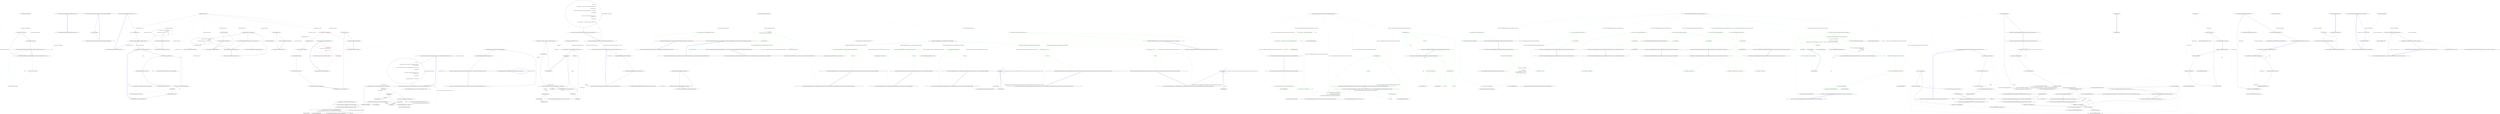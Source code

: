 digraph  {
n9 [label="Nancy.Validation.ModelValidationError", span=""];
n0 [cluster="Nancy.Validation.ModelValidationError.ModelValidationError(string, string)", label="Entry Nancy.Validation.ModelValidationError.ModelValidationError(string, string)", span="15-15"];
n1 [cluster="Nancy.Validation.ModelValidationError.ModelValidationError(string, string)", label="Exit Nancy.Validation.ModelValidationError.ModelValidationError(string, string)", span="15-15"];
n2 [cluster="Nancy.Validation.ModelValidationError.ModelValidationError(System.Collections.Generic.IEnumerable<string>, string)", label="Entry Nancy.Validation.ModelValidationError.ModelValidationError(System.Collections.Generic.IEnumerable<string>, string)", span="25-25"];
n3 [cluster="Nancy.Validation.ModelValidationError.ModelValidationError(System.Collections.Generic.IEnumerable<string>, string)", label="this.MemberNames = memberNames", span="27-27"];
n4 [cluster="Nancy.Validation.ModelValidationError.ModelValidationError(System.Collections.Generic.IEnumerable<string>, string)", label="this.ErrorMessage = errorMessage", span="28-28"];
n5 [cluster="Nancy.Validation.ModelValidationError.ModelValidationError(System.Collections.Generic.IEnumerable<string>, string)", label="Exit Nancy.Validation.ModelValidationError.ModelValidationError(System.Collections.Generic.IEnumerable<string>, string)", span="25-25"];
n6 [cluster="Nancy.Validation.ModelValidationError.implicit operator string(Nancy.Validation.ModelValidationError)", label="Entry Nancy.Validation.ModelValidationError.implicit operator string(Nancy.Validation.ModelValidationError)", span="47-47"];
n7 [cluster="Nancy.Validation.ModelValidationError.implicit operator string(Nancy.Validation.ModelValidationError)", label="return error.ErrorMessage;", span="49-49"];
n8 [cluster="Nancy.Validation.ModelValidationError.implicit operator string(Nancy.Validation.ModelValidationError)", label="Exit Nancy.Validation.ModelValidationError.implicit operator string(Nancy.Validation.ModelValidationError)", span="47-47"];
d3 [cluster="Nancy.Validation.ModelValidationError.ModelValidationError(System.Collections.Generic.IEnumerable<string>, string)", color=green, community=0, label="12: this.MemberNames = memberNames", span="27-27"];
d4 [cluster="Nancy.Validation.ModelValidationError.ModelValidationError(System.Collections.Generic.IEnumerable<string>, string)", color=green, community=0, label="12: this.ErrorMessage = errorMessage", span="28-28"];
m0_11 [cluster="Nancy.Testing.BrowserContext.Body(System.IO.Stream, string)", file="BrowserContext.cs", label="Entry Nancy.Testing.BrowserContext.Body(System.IO.Stream, string)", span="70-70"];
m0_12 [cluster="Nancy.Testing.BrowserContext.Body(System.IO.Stream, string)", file="BrowserContext.cs", label="this.Values.Body = body", span="72-72"];
m0_13 [cluster="Nancy.Testing.BrowserContext.Body(System.IO.Stream, string)", file="BrowserContext.cs", label="this.Header(''Content-Type'', contentType ?? ''application/octet-stream'')", span="73-73"];
m0_14 [cluster="Nancy.Testing.BrowserContext.Body(System.IO.Stream, string)", file="BrowserContext.cs", label="Exit Nancy.Testing.BrowserContext.Body(System.IO.Stream, string)", span="70-70"];
m0_23 [cluster="string.Format(string, object, object, object)", file="BrowserContext.cs", label="Entry string.Format(string, object, object, object)", span="0-0"];
m0_7 [cluster="Nancy.Testing.BrowserContext.GetDefaultHeaders()", file="BrowserContext.cs", label="Entry Nancy.Testing.BrowserContext.GetDefaultHeaders()", span="141-141"];
m0_43 [cluster="Nancy.Testing.BrowserContext.GetDefaultHeaders()", color=red, community=0, file="BrowserContext.cs", label="15: var defaultHeaders = \r\n                new Dictionary<string, IEnumerable<string>>\r\n                {\r\n                    { ''accept'', new [] { ''*/*'' } }\r\n                }", span="143-147"];
m0_44 [cluster="Nancy.Testing.BrowserContext.GetDefaultHeaders()", color=red, community=0, file="BrowserContext.cs", label="2: return defaultHeaders;", span="149-149"];
m0_45 [cluster="Nancy.Testing.BrowserContext.GetDefaultHeaders()", file="BrowserContext.cs", label="Exit Nancy.Testing.BrowserContext.GetDefaultHeaders()", span="141-141"];
m0_31 [cluster="System.Collections.Generic.List<T>.List()", file="BrowserContext.cs", label="Entry System.Collections.Generic.List<T>.List()", span="0-0"];
m0_46 [cluster="System.Collections.Generic.Dictionary<TKey, TValue>.Dictionary()", file="BrowserContext.cs", label="Entry System.Collections.Generic.Dictionary<TKey, TValue>.Dictionary()", span="0-0"];
m0_15 [cluster="Nancy.Testing.BrowserContext.Header(string, string)", file="BrowserContext.cs", label="Entry Nancy.Testing.BrowserContext.Header(string, string)", span="100-100"];
m0_24 [cluster="Nancy.Testing.BrowserContext.Header(string, string)", file="BrowserContext.cs", label="!this.Values.Headers.ContainsKey(name)", span="102-102"];
m0_25 [cluster="Nancy.Testing.BrowserContext.Header(string, string)", file="BrowserContext.cs", label="this.Values.Headers.Add(name, new List<string>())", span="104-104"];
m0_26 [cluster="Nancy.Testing.BrowserContext.Header(string, string)", file="BrowserContext.cs", label="var values = (List<string>)this.Values.Headers[name]", span="107-107"];
m0_27 [cluster="Nancy.Testing.BrowserContext.Header(string, string)", file="BrowserContext.cs", label="values.Add(value)", span="108-108"];
m0_28 [cluster="Nancy.Testing.BrowserContext.Header(string, string)", file="BrowserContext.cs", label="this.Values.Headers[name] = values", span="110-110"];
m0_29 [cluster="Nancy.Testing.BrowserContext.Header(string, string)", file="BrowserContext.cs", label="Exit Nancy.Testing.BrowserContext.Header(string, string)", span="100-100"];
m0_33 [cluster="System.Collections.Generic.List<T>.Add(T)", file="BrowserContext.cs", label="Entry System.Collections.Generic.List<T>.Add(T)", span="0-0"];
m0_21 [cluster="string.IsNullOrEmpty(string)", file="BrowserContext.cs", label="Entry string.IsNullOrEmpty(string)", span="0-0"];
m0_37 [cluster="Nancy.Testing.BrowserContext.HttpsRequest()", file="BrowserContext.cs", label="Entry Nancy.Testing.BrowserContext.HttpsRequest()", span="124-124"];
m0_38 [cluster="Nancy.Testing.BrowserContext.HttpsRequest()", file="BrowserContext.cs", label="this.Values.Protocol = ''https''", span="126-126"];
m0_39 [cluster="Nancy.Testing.BrowserContext.HttpsRequest()", file="BrowserContext.cs", label="Exit Nancy.Testing.BrowserContext.HttpsRequest()", span="124-124"];
m0_16 [cluster="Nancy.Testing.BrowserContext.FormValue(string, string)", file="BrowserContext.cs", label="Entry Nancy.Testing.BrowserContext.FormValue(string, string)", span="81-81"];
m0_17 [cluster="Nancy.Testing.BrowserContext.FormValue(string, string)", file="BrowserContext.cs", label="!String.IsNullOrEmpty(this.Values.BodyString)", span="83-83"];
m0_19 [cluster="Nancy.Testing.BrowserContext.FormValue(string, string)", file="BrowserContext.cs", label="this.Values.FormValues += String.Format(\r\n                ''{0}{1}={2}'',\r\n                this.Values.FormValues.Length == 0 ? String.Empty : ''&'',\r\n                key,\r\n                value)", span="88-92"];
m0_18 [cluster="Nancy.Testing.BrowserContext.FormValue(string, string)", file="BrowserContext.cs", label="throw new InvalidOperationException(''Form value cannot be set as well as body string'');", span="85-85"];
m0_20 [cluster="Nancy.Testing.BrowserContext.FormValue(string, string)", file="BrowserContext.cs", label="Exit Nancy.Testing.BrowserContext.FormValue(string, string)", span="81-81"];
m0_40 [cluster="Nancy.Testing.BrowserContext.Query(string, string)", file="BrowserContext.cs", label="Entry Nancy.Testing.BrowserContext.Query(string, string)", span="132-132"];
m0_41 [cluster="Nancy.Testing.BrowserContext.Query(string, string)", file="BrowserContext.cs", label="this.Values.QueryString += String.Format(\r\n                ''{0}{1}={2}'',\r\n                this.Values.QueryString.Length == 0 ? ''?'' : ''&'', \r\n                key,\r\n                value)", span="134-138"];
m0_42 [cluster="Nancy.Testing.BrowserContext.Query(string, string)", file="BrowserContext.cs", label="Exit Nancy.Testing.BrowserContext.Query(string, string)", span="132-132"];
m0_30 [cluster="System.Collections.Generic.IDictionary<TKey, TValue>.ContainsKey(TKey)", file="BrowserContext.cs", label="Entry System.Collections.Generic.IDictionary<TKey, TValue>.ContainsKey(TKey)", span="0-0"];
m0_32 [cluster="System.Collections.Generic.IDictionary<TKey, TValue>.Add(TKey, TValue)", file="BrowserContext.cs", label="Entry System.Collections.Generic.IDictionary<TKey, TValue>.Add(TKey, TValue)", span="0-0"];
m0_0 [cluster="Nancy.Testing.BrowserContext.BrowserContext()", file="BrowserContext.cs", label="Entry Nancy.Testing.BrowserContext.BrowserContext()", span="14-14"];
m0_1 [cluster="Nancy.Testing.BrowserContext.BrowserContext()", color=red, community=0, file="BrowserContext.cs", label="28: this.Values.Headers = GetDefaultHeaders()", span="16-16"];
m0_2 [cluster="Nancy.Testing.BrowserContext.BrowserContext()", file="BrowserContext.cs", label="this.Values.Protocol = ''http''", span="17-17"];
m0_3 [cluster="Nancy.Testing.BrowserContext.BrowserContext()", file="BrowserContext.cs", label="this.Values.QueryString = String.Empty", span="18-18"];
m0_4 [cluster="Nancy.Testing.BrowserContext.BrowserContext()", file="BrowserContext.cs", label="this.Values.BodyString = String.Empty", span="19-19"];
m0_5 [cluster="Nancy.Testing.BrowserContext.BrowserContext()", file="BrowserContext.cs", label="this.Values.FormValues = String.Empty", span="20-20"];
m0_6 [cluster="Nancy.Testing.BrowserContext.BrowserContext()", file="BrowserContext.cs", label="Exit Nancy.Testing.BrowserContext.BrowserContext()", span="14-14"];
m0_34 [cluster="Nancy.Testing.BrowserContext.HttpRequest()", file="BrowserContext.cs", label="Entry Nancy.Testing.BrowserContext.HttpRequest()", span="116-116"];
m0_35 [cluster="Nancy.Testing.BrowserContext.HttpRequest()", file="BrowserContext.cs", label="this.Values.Protocol = ''http''", span="118-118"];
m0_36 [cluster="Nancy.Testing.BrowserContext.HttpRequest()", file="BrowserContext.cs", label="Exit Nancy.Testing.BrowserContext.HttpRequest()", span="116-116"];
m0_8 [cluster="Nancy.Testing.BrowserContext.Body(string)", file="BrowserContext.cs", label="Entry Nancy.Testing.BrowserContext.Body(string)", span="60-60"];
m0_9 [cluster="Nancy.Testing.BrowserContext.Body(string)", file="BrowserContext.cs", label="this.Values.BodyString = body", span="62-62"];
m0_10 [cluster="Nancy.Testing.BrowserContext.Body(string)", file="BrowserContext.cs", label="Exit Nancy.Testing.BrowserContext.Body(string)", span="60-60"];
m0_22 [cluster="System.InvalidOperationException.InvalidOperationException(string)", file="BrowserContext.cs", label="Entry System.InvalidOperationException.InvalidOperationException(string)", span="0-0"];
m0_47 [file="BrowserContext.cs", label="Nancy.Testing.BrowserContext", span=""];
m1_23 [cluster="Nancy.Response.Response()", file="ConfigurableBootstrapper.cs", label="Entry Nancy.Response.Response()", span="15-15"];
m1_41 [cluster="System.Collections.Generic.IEnumerable<TSource>.Contains<TSource>(TSource)", file="ConfigurableBootstrapper.cs", label="Entry System.Collections.Generic.IEnumerable<TSource>.Contains<TSource>(TSource)", span="0-0"];
m1_36 [cluster="System.Collections.Generic.IDictionary<TKey, TValue>.TryGetValue(TKey, out TValue)", file="ConfigurableBootstrapper.cs", label="Entry System.Collections.Generic.IDictionary<TKey, TValue>.TryGetValue(TKey, out TValue)", span="0-0"];
m1_54 [cluster="System.Func<T, TResult>.Invoke(T)", file="ConfigurableBootstrapper.cs", label="Entry System.Func<T, TResult>.Invoke(T)", span="0-0"];
m1_37 [cluster="Unk.Any", file="ConfigurableBootstrapper.cs", label="Entry Unk.Any", span=""];
m1_9 [cluster="Nancy.Security.ModuleSecurity.RequiresValidatedClaims(Nancy.NancyModule, System.Func<System.Collections.Generic.IEnumerable<string>, bool>)", file="ConfigurableBootstrapper.cs", label="Entry Nancy.Security.ModuleSecurity.RequiresValidatedClaims(Nancy.NancyModule, System.Func<System.Collections.Generic.IEnumerable<string>, bool>)", span="36-36"];
m1_10 [cluster="Nancy.Security.ModuleSecurity.RequiresValidatedClaims(Nancy.NancyModule, System.Func<System.Collections.Generic.IEnumerable<string>, bool>)", file="ConfigurableBootstrapper.cs", label="module.Before.AddItemToStartOfPipeline(RequiresValidatedClaims(isValid))", span="38-38"];
m1_11 [cluster="Nancy.Security.ModuleSecurity.RequiresValidatedClaims(Nancy.NancyModule, System.Func<System.Collections.Generic.IEnumerable<string>, bool>)", file="ConfigurableBootstrapper.cs", label="module.Before.AddItemToStartOfPipeline(RequiresAuthentication)", span="39-39"];
m1_12 [cluster="Nancy.Security.ModuleSecurity.RequiresValidatedClaims(Nancy.NancyModule, System.Func<System.Collections.Generic.IEnumerable<string>, bool>)", file="ConfigurableBootstrapper.cs", label="Exit Nancy.Security.ModuleSecurity.RequiresValidatedClaims(Nancy.NancyModule, System.Func<System.Collections.Generic.IEnumerable<string>, bool>)", span="36-36"];
m1_14 [cluster="Nancy.BeforePipeline.AddItemToStartOfPipeline(System.Func<Nancy.NancyContext, Nancy.Response>)", file="ConfigurableBootstrapper.cs", label="Entry Nancy.BeforePipeline.AddItemToStartOfPipeline(System.Func<Nancy.NancyContext, Nancy.Response>)", span="96-96"];
m1_22 [cluster="string.IsNullOrEmpty(string)", file="ConfigurableBootstrapper.cs", label="Entry string.IsNullOrEmpty(string)", span="0-0"];
m1_13 [cluster="Nancy.Security.ModuleSecurity.RequiresValidatedClaims(System.Func<System.Collections.Generic.IEnumerable<string>, bool>)", file="ConfigurableBootstrapper.cs", label="Entry Nancy.Security.ModuleSecurity.RequiresValidatedClaims(System.Func<System.Collections.Generic.IEnumerable<string>, bool>)", span="91-91"];
m1_42 [cluster="Nancy.Security.ModuleSecurity.RequiresValidatedClaims(System.Func<System.Collections.Generic.IEnumerable<string>, bool>)", file="ConfigurableBootstrapper.cs", label="return (ctx) =>\r\n                {\r\n                    var failResponse = new Response() { StatusCode = HttpStatusCode.Forbidden };\r\n                    object userClaimsObject;\r\n\r\n                    if (!ctx.Items.TryGetValue(SecurityConventions.AuthenticatedClaimsKey, out userClaimsObject))\r\n                    {\r\n                        return failResponse;\r\n                    }\r\n\r\n                    var userClaims = userClaimsObject as IEnumerable<string>;\r\n                    if (userClaims == null)\r\n                    {\r\n                        return failResponse;\r\n                    }\r\n\r\n                    return isValid.Invoke(userClaims) ? null : failResponse;\r\n                };", span="93-110"];
m1_43 [cluster="Nancy.Security.ModuleSecurity.RequiresValidatedClaims(System.Func<System.Collections.Generic.IEnumerable<string>, bool>)", file="ConfigurableBootstrapper.cs", label="Exit Nancy.Security.ModuleSecurity.RequiresValidatedClaims(System.Func<System.Collections.Generic.IEnumerable<string>, bool>)", span="91-91"];
m1_4 [cluster="Nancy.Security.ModuleSecurity.RequiresClaims(Nancy.NancyModule, System.Collections.Generic.IEnumerable<string>)", file="ConfigurableBootstrapper.cs", label="Entry Nancy.Security.ModuleSecurity.RequiresClaims(Nancy.NancyModule, System.Collections.Generic.IEnumerable<string>)", span="25-25"];
m1_5 [cluster="Nancy.Security.ModuleSecurity.RequiresClaims(Nancy.NancyModule, System.Collections.Generic.IEnumerable<string>)", file="ConfigurableBootstrapper.cs", label="module.Before.AddItemToEndOfPipeline(RequiresAuthentication)", span="27-27"];
m1_6 [cluster="Nancy.Security.ModuleSecurity.RequiresClaims(Nancy.NancyModule, System.Collections.Generic.IEnumerable<string>)", file="ConfigurableBootstrapper.cs", label="module.Before.AddItemToEndOfPipeline(RequiresClaims(requiredClaims))", span="28-28"];
m1_7 [cluster="Nancy.Security.ModuleSecurity.RequiresClaims(Nancy.NancyModule, System.Collections.Generic.IEnumerable<string>)", file="ConfigurableBootstrapper.cs", label="Exit Nancy.Security.ModuleSecurity.RequiresClaims(Nancy.NancyModule, System.Collections.Generic.IEnumerable<string>)", span="25-25"];
m1_8 [cluster="Nancy.Security.ModuleSecurity.RequiresClaims(System.Collections.Generic.IEnumerable<string>)", file="ConfigurableBootstrapper.cs", label="Entry Nancy.Security.ModuleSecurity.RequiresClaims(System.Collections.Generic.IEnumerable<string>)", span="63-63"];
m1_24 [cluster="Nancy.Security.ModuleSecurity.RequiresClaims(System.Collections.Generic.IEnumerable<string>)", file="ConfigurableBootstrapper.cs", label="return (ctx) =>\r\n            {\r\n                var failResponse = new Response() { StatusCode = HttpStatusCode.Forbidden };\r\n\r\n                object userClaimsObject;\r\n\r\n                if (!ctx.Items.TryGetValue(SecurityConventions.AuthenticatedClaimsKey, out userClaimsObject))\r\n                {\r\n                    return failResponse;\r\n                }\r\n\r\n                var userClaims = userClaimsObject as IEnumerable<string>;\r\n                if (userClaims == null)\r\n                {\r\n                    return failResponse;\r\n                }\r\n\r\n                return claims.Any(claim => !userClaims.Contains(claim)) ? failResponse : null;\r\n            };", span="65-83"];
m1_25 [cluster="Nancy.Security.ModuleSecurity.RequiresClaims(System.Collections.Generic.IEnumerable<string>)", file="ConfigurableBootstrapper.cs", label="Exit Nancy.Security.ModuleSecurity.RequiresClaims(System.Collections.Generic.IEnumerable<string>)", span="63-63"];
m1_20 [cluster="System.Collections.Generic.IDictionary<TKey, TValue>.ContainsKey(TKey)", file="ConfigurableBootstrapper.cs", label="Entry System.Collections.Generic.IDictionary<TKey, TValue>.ContainsKey(TKey)", span="0-0"];
m1_0 [cluster="Nancy.Security.ModuleSecurity.RequiresAuthentication(Nancy.NancyModule)", file="ConfigurableBootstrapper.cs", label="Entry Nancy.Security.ModuleSecurity.RequiresAuthentication(Nancy.NancyModule)", span="15-15"];
m1_1 [cluster="Nancy.Security.ModuleSecurity.RequiresAuthentication(Nancy.NancyModule)", file="ConfigurableBootstrapper.cs", label="module.Before.AddItemToEndOfPipeline(RequiresAuthentication)", span="17-17"];
m1_2 [cluster="Nancy.Security.ModuleSecurity.RequiresAuthentication(Nancy.NancyModule)", file="ConfigurableBootstrapper.cs", label="Exit Nancy.Security.ModuleSecurity.RequiresAuthentication(Nancy.NancyModule)", span="15-15"];
m1_15 [cluster="Nancy.Security.ModuleSecurity.RequiresAuthentication(Nancy.NancyContext)", file="ConfigurableBootstrapper.cs", label="Entry Nancy.Security.ModuleSecurity.RequiresAuthentication(Nancy.NancyContext)", span="47-47"];
m1_16 [cluster="Nancy.Security.ModuleSecurity.RequiresAuthentication(Nancy.NancyContext)", file="ConfigurableBootstrapper.cs", label="context.Items.ContainsKey(SecurityConventions.AuthenticatedUsernameKey) &&\r\n                !String.IsNullOrEmpty(context.Items[SecurityConventions.AuthenticatedUsernameKey].ToString())", span="49-50"];
m1_17 [cluster="Nancy.Security.ModuleSecurity.RequiresAuthentication(Nancy.NancyContext)", file="ConfigurableBootstrapper.cs", label="return null;", span="52-52"];
m1_18 [cluster="Nancy.Security.ModuleSecurity.RequiresAuthentication(Nancy.NancyContext)", file="ConfigurableBootstrapper.cs", label="return new Response() { StatusCode = HttpStatusCode.Unauthorized };", span="55-55"];
m1_19 [cluster="Nancy.Security.ModuleSecurity.RequiresAuthentication(Nancy.NancyContext)", file="ConfigurableBootstrapper.cs", label="Exit Nancy.Security.ModuleSecurity.RequiresAuthentication(Nancy.NancyContext)", span="47-47"];
m1_44 [cluster="lambda expression", file="ConfigurableBootstrapper.cs", label="Entry lambda expression", span="93-110"];
m1_34 [cluster="lambda expression", file="ConfigurableBootstrapper.cs", label="return claims.Any(claim => !userClaims.Contains(claim)) ? failResponse : null;", span="82-82"];
m1_29 [cluster="lambda expression", file="ConfigurableBootstrapper.cs", label="!ctx.Items.TryGetValue(SecurityConventions.AuthenticatedClaimsKey, out userClaimsObject)", span="71-71"];
m1_26 [cluster="lambda expression", file="ConfigurableBootstrapper.cs", label="Entry lambda expression", span="65-83"];
m1_27 [cluster="lambda expression", file="ConfigurableBootstrapper.cs", label="var failResponse = new Response() { StatusCode = HttpStatusCode.Forbidden }", span="67-67"];
m1_28 [cluster="lambda expression", file="ConfigurableBootstrapper.cs", label="object userClaimsObject", span="69-69"];
m1_30 [cluster="lambda expression", file="ConfigurableBootstrapper.cs", label="return failResponse;", span="73-73"];
m1_33 [cluster="lambda expression", file="ConfigurableBootstrapper.cs", label="return failResponse;", span="79-79"];
m1_31 [cluster="lambda expression", file="ConfigurableBootstrapper.cs", label="var userClaims = userClaimsObject as IEnumerable<string>", span="76-76"];
m1_32 [cluster="lambda expression", file="ConfigurableBootstrapper.cs", label="userClaims == null", span="77-77"];
m1_39 [cluster="lambda expression", file="ConfigurableBootstrapper.cs", label="!userClaims.Contains(claim)", span="82-82"];
m1_35 [cluster="lambda expression", file="ConfigurableBootstrapper.cs", label="Exit lambda expression", span="65-83"];
m1_38 [cluster="lambda expression", file="ConfigurableBootstrapper.cs", label="Entry lambda expression", span="82-82"];
m1_40 [cluster="lambda expression", file="ConfigurableBootstrapper.cs", label="Exit lambda expression", span="82-82"];
m1_52 [cluster="lambda expression", file="ConfigurableBootstrapper.cs", label="return isValid.Invoke(userClaims) ? null : failResponse;", span="109-109"];
m1_47 [cluster="lambda expression", file="ConfigurableBootstrapper.cs", label="!ctx.Items.TryGetValue(SecurityConventions.AuthenticatedClaimsKey, out userClaimsObject)", span="98-98"];
m1_45 [cluster="lambda expression", file="ConfigurableBootstrapper.cs", label="var failResponse = new Response() { StatusCode = HttpStatusCode.Forbidden }", span="95-95"];
m1_46 [cluster="lambda expression", file="ConfigurableBootstrapper.cs", label="object userClaimsObject", span="96-96"];
m1_48 [cluster="lambda expression", file="ConfigurableBootstrapper.cs", label="return failResponse;", span="100-100"];
m1_51 [cluster="lambda expression", file="ConfigurableBootstrapper.cs", label="return failResponse;", span="106-106"];
m1_49 [cluster="lambda expression", file="ConfigurableBootstrapper.cs", label="var userClaims = userClaimsObject as IEnumerable<string>", span="103-103"];
m1_50 [cluster="lambda expression", file="ConfigurableBootstrapper.cs", label="userClaims == null", span="104-104"];
m1_53 [cluster="lambda expression", file="ConfigurableBootstrapper.cs", label="Exit lambda expression", span="93-110"];
m1_3 [cluster="Nancy.BeforePipeline.AddItemToEndOfPipeline(System.Func<Nancy.NancyContext, Nancy.Response>)", file="ConfigurableBootstrapper.cs", label="Entry Nancy.BeforePipeline.AddItemToEndOfPipeline(System.Func<Nancy.NancyContext, Nancy.Response>)", span="105-105"];
m1_21 [cluster="object.ToString()", file="ConfigurableBootstrapper.cs", label="Entry object.ToString()", span="0-0"];
m1_55 [file="ConfigurableBootstrapper.cs", label="System.Collections.Generic.IEnumerable<string>", span=""];
m1_56 [file="ConfigurableBootstrapper.cs", label=userClaims, span=""];
m1_57 [file="ConfigurableBootstrapper.cs", label="System.Func<System.Collections.Generic.IEnumerable<string>, bool>", span=""];
m2_18 [cluster="System.Func<T1, T2, T3, TResult>.Invoke(T1, T2, T3)", file="ConfigurableResponseProcessor.cs", label="Entry System.Func<T1, T2, T3, TResult>.Invoke(T1, T2, T3)", span="0-0"];
m2_28 [cluster="System.Tuple<T1, T2>.Tuple(T1, T2)", file="ConfigurableResponseProcessor.cs", label="Entry System.Tuple<T1, T2>.Tuple(T1, T2)", span="0-0"];
m2_9 [cluster="Nancy.Testing.ConfigurableResponseProcessor.ConfigurableResponseProcessor(System.Action<Nancy.Testing.ConfigurableResponseProcessor.ConfigurableResponseProcessorConfigurator>)", file="ConfigurableResponseProcessor.cs", label="Entry Nancy.Testing.ConfigurableResponseProcessor.ConfigurableResponseProcessor(System.Action<Nancy.Testing.ConfigurableResponseProcessor.ConfigurableResponseProcessorConfigurator>)", span="28-28"];
m2_10 [cluster="Nancy.Testing.ConfigurableResponseProcessor.ConfigurableResponseProcessor(System.Action<Nancy.Testing.ConfigurableResponseProcessor.ConfigurableResponseProcessorConfigurator>)", color=green, community=0, file="ConfigurableResponseProcessor.cs", label="25: var configurator =\r\n                new ConfigurableResponseProcessorConfigurator(this)", span="30-31"];
m2_11 [cluster="Nancy.Testing.ConfigurableResponseProcessor.ConfigurableResponseProcessor(System.Action<Nancy.Testing.ConfigurableResponseProcessor.ConfigurableResponseProcessorConfigurator>)", color=green, community=0, file="ConfigurableResponseProcessor.cs", label="8: action.Invoke(configurator)", span="33-33"];
m2_12 [cluster="Nancy.Testing.ConfigurableResponseProcessor.ConfigurableResponseProcessor(System.Action<Nancy.Testing.ConfigurableResponseProcessor.ConfigurableResponseProcessorConfigurator>)", file="ConfigurableResponseProcessor.cs", label="Exit Nancy.Testing.ConfigurableResponseProcessor.ConfigurableResponseProcessor(System.Action<Nancy.Testing.ConfigurableResponseProcessor.ConfigurableResponseProcessorConfigurator>)", span="28-28"];
m2_13 [cluster="Nancy.Testing.ConfigurableResponseProcessor.ConfigurableResponseProcessorConfigurator.ConfigurableResponseProcessorConfigurator(Nancy.Testing.ConfigurableResponseProcessor)", file="ConfigurableResponseProcessor.cs", label="Entry Nancy.Testing.ConfigurableResponseProcessor.ConfigurableResponseProcessorConfigurator.ConfigurableResponseProcessorConfigurator(Nancy.Testing.ConfigurableResponseProcessor)", span="81-81"];
m2_22 [cluster="Nancy.Testing.ConfigurableResponseProcessor.ConfigurableResponseProcessorConfigurator.ConfigurableResponseProcessorConfigurator(Nancy.Testing.ConfigurableResponseProcessor)", color=green, community=0, file="ConfigurableResponseProcessor.cs", label="34: this.processor = processor", span="83-83"];
m2_23 [cluster="Nancy.Testing.ConfigurableResponseProcessor.ConfigurableResponseProcessorConfigurator.ConfigurableResponseProcessorConfigurator(Nancy.Testing.ConfigurableResponseProcessor)", file="ConfigurableResponseProcessor.cs", label="Exit Nancy.Testing.ConfigurableResponseProcessor.ConfigurableResponseProcessorConfigurator.ConfigurableResponseProcessorConfigurator(Nancy.Testing.ConfigurableResponseProcessor)", span="81-81"];
m2_24 [cluster="Nancy.Testing.ConfigurableResponseProcessor.ConfigurableResponseProcessorConfigurator.Extension(string, Nancy.Responses.Negotiation.MediaRange)", file="ConfigurableResponseProcessor.cs", label="Entry Nancy.Testing.ConfigurableResponseProcessor.ConfigurableResponseProcessorConfigurator.Extension(string, Nancy.Responses.Negotiation.MediaRange)", span="92-92"];
m2_25 [cluster="Nancy.Testing.ConfigurableResponseProcessor.ConfigurableResponseProcessorConfigurator.Extension(string, Nancy.Responses.Negotiation.MediaRange)", color=green, community=0, file="ConfigurableResponseProcessor.cs", label="2: this.processor.extensionMappings.Add(new Tuple<string, MediaRange>(extension, range))", span="94-94"];
m2_26 [cluster="Nancy.Testing.ConfigurableResponseProcessor.ConfigurableResponseProcessorConfigurator.Extension(string, Nancy.Responses.Negotiation.MediaRange)", color=green, community=0, file="ConfigurableResponseProcessor.cs", label="15: return this;", span="95-95"];
m2_27 [cluster="Nancy.Testing.ConfigurableResponseProcessor.ConfigurableResponseProcessorConfigurator.Extension(string, Nancy.Responses.Negotiation.MediaRange)", file="ConfigurableResponseProcessor.cs", label="Exit Nancy.Testing.ConfigurableResponseProcessor.ConfigurableResponseProcessorConfigurator.Extension(string, Nancy.Responses.Negotiation.MediaRange)", span="92-92"];
m2_29 [cluster="System.Collections.Generic.ICollection<T>.Add(T)", file="ConfigurableResponseProcessor.cs", label="Entry System.Collections.Generic.ICollection<T>.Add(T)", span="0-0"];
m2_38 [cluster="System.Collections.Generic.IEnumerable<TSource>.Concat<TSource>(System.Collections.Generic.IEnumerable<TSource>)", file="ConfigurableResponseProcessor.cs", label="Entry System.Collections.Generic.IEnumerable<TSource>.Concat<TSource>(System.Collections.Generic.IEnumerable<TSource>)", span="0-0"];
m2_15 [cluster="Nancy.Testing.ConfigurableResponseProcessor.CanProcess(Nancy.Responses.Negotiation.MediaRange, dynamic, Nancy.NancyContext)", file="ConfigurableResponseProcessor.cs", label="Entry Nancy.Testing.ConfigurableResponseProcessor.CanProcess(Nancy.Responses.Negotiation.MediaRange, dynamic, Nancy.NancyContext)", span="52-52"];
m2_16 [cluster="Nancy.Testing.ConfigurableResponseProcessor.CanProcess(Nancy.Responses.Negotiation.MediaRange, dynamic, Nancy.NancyContext)", color=green, community=0, file="ConfigurableResponseProcessor.cs", label="6: return this.canProcess.Invoke(requestedMediaRange, model, context);", span="54-54"];
m2_17 [cluster="Nancy.Testing.ConfigurableResponseProcessor.CanProcess(Nancy.Responses.Negotiation.MediaRange, dynamic, Nancy.NancyContext)", file="ConfigurableResponseProcessor.cs", label="Exit Nancy.Testing.ConfigurableResponseProcessor.CanProcess(Nancy.Responses.Negotiation.MediaRange, dynamic, Nancy.NancyContext)", span="52-52"];
m2_40 [cluster="Nancy.Testing.ConfigurableResponseProcessor.ConfigurableResponseProcessorConfigurator.CanProcess(System.Func<Nancy.Responses.Negotiation.MediaRange, object, Nancy.NancyContext, Nancy.Responses.Negotiation.ProcessorMatch>)", file="ConfigurableResponseProcessor.cs", label="Entry Nancy.Testing.ConfigurableResponseProcessor.ConfigurableResponseProcessorConfigurator.CanProcess(System.Func<Nancy.Responses.Negotiation.MediaRange, object, Nancy.NancyContext, Nancy.Responses.Negotiation.ProcessorMatch>)", span="125-125"];
m2_41 [cluster="Nancy.Testing.ConfigurableResponseProcessor.ConfigurableResponseProcessorConfigurator.CanProcess(System.Func<Nancy.Responses.Negotiation.MediaRange, object, Nancy.NancyContext, Nancy.Responses.Negotiation.ProcessorMatch>)", color=green, community=0, file="ConfigurableResponseProcessor.cs", label="22: this.processor.canProcess = action", span="127-127"];
m2_42 [cluster="Nancy.Testing.ConfigurableResponseProcessor.ConfigurableResponseProcessorConfigurator.CanProcess(System.Func<Nancy.Responses.Negotiation.MediaRange, object, Nancy.NancyContext, Nancy.Responses.Negotiation.ProcessorMatch>)", color=green, community=0, file="ConfigurableResponseProcessor.cs", label="5: return this;", span="128-128"];
m2_43 [cluster="Nancy.Testing.ConfigurableResponseProcessor.ConfigurableResponseProcessorConfigurator.CanProcess(System.Func<Nancy.Responses.Negotiation.MediaRange, object, Nancy.NancyContext, Nancy.Responses.Negotiation.ProcessorMatch>)", file="ConfigurableResponseProcessor.cs", label="Exit Nancy.Testing.ConfigurableResponseProcessor.ConfigurableResponseProcessorConfigurator.CanProcess(System.Func<Nancy.Responses.Negotiation.MediaRange, object, Nancy.NancyContext, Nancy.Responses.Negotiation.ProcessorMatch>)", span="125-125"];
m2_44 [cluster="Nancy.Testing.ConfigurableResponseProcessor.ConfigurableResponseProcessorConfigurator.Process(System.Func<Nancy.Responses.Negotiation.MediaRange, object, Nancy.NancyContext, Nancy.Response>)", file="ConfigurableResponseProcessor.cs", label="Entry Nancy.Testing.ConfigurableResponseProcessor.ConfigurableResponseProcessorConfigurator.Process(System.Func<Nancy.Responses.Negotiation.MediaRange, object, Nancy.NancyContext, Nancy.Response>)", span="136-136"];
m2_45 [cluster="Nancy.Testing.ConfigurableResponseProcessor.ConfigurableResponseProcessorConfigurator.Process(System.Func<Nancy.Responses.Negotiation.MediaRange, object, Nancy.NancyContext, Nancy.Response>)", color=green, community=0, file="ConfigurableResponseProcessor.cs", label="26: this.processor.process = action", span="138-138"];
m2_46 [cluster="Nancy.Testing.ConfigurableResponseProcessor.ConfigurableResponseProcessorConfigurator.Process(System.Func<Nancy.Responses.Negotiation.MediaRange, object, Nancy.NancyContext, Nancy.Response>)", color=green, community=0, file="ConfigurableResponseProcessor.cs", label="1: return this;", span="139-139"];
m2_47 [cluster="Nancy.Testing.ConfigurableResponseProcessor.ConfigurableResponseProcessorConfigurator.Process(System.Func<Nancy.Responses.Negotiation.MediaRange, object, Nancy.NancyContext, Nancy.Response>)", file="ConfigurableResponseProcessor.cs", label="Exit Nancy.Testing.ConfigurableResponseProcessor.ConfigurableResponseProcessorConfigurator.Process(System.Func<Nancy.Responses.Negotiation.MediaRange, object, Nancy.NancyContext, Nancy.Response>)", span="136-136"];
m2_39 [cluster="System.Collections.Generic.IEnumerable<TSource>.ToList<TSource>()", file="ConfigurableResponseProcessor.cs", label="Entry System.Collections.Generic.IEnumerable<TSource>.ToList<TSource>()", span="0-0"];
m2_34 [cluster="Nancy.Testing.ConfigurableResponseProcessor.ConfigurableResponseProcessorConfigurator.Extensions(System.Collections.Generic.IEnumerable<System.Tuple<string, Nancy.Responses.Negotiation.MediaRange>>)", file="ConfigurableResponseProcessor.cs", label="Entry Nancy.Testing.ConfigurableResponseProcessor.ConfigurableResponseProcessorConfigurator.Extensions(System.Collections.Generic.IEnumerable<System.Tuple<string, Nancy.Responses.Negotiation.MediaRange>>)", span="114-114"];
m2_35 [cluster="Nancy.Testing.ConfigurableResponseProcessor.ConfigurableResponseProcessorConfigurator.Extensions(System.Collections.Generic.IEnumerable<System.Tuple<string, Nancy.Responses.Negotiation.MediaRange>>)", color=green, community=0, file="ConfigurableResponseProcessor.cs", label="20: this.processor.extensionMappings = this.processor.extensionMappings.Concat(mappings).ToList()", span="116-116"];
m2_36 [cluster="Nancy.Testing.ConfigurableResponseProcessor.ConfigurableResponseProcessorConfigurator.Extensions(System.Collections.Generic.IEnumerable<System.Tuple<string, Nancy.Responses.Negotiation.MediaRange>>)", color=green, community=0, file="ConfigurableResponseProcessor.cs", label="16: return this;", span="117-117"];
m2_37 [cluster="Nancy.Testing.ConfigurableResponseProcessor.ConfigurableResponseProcessorConfigurator.Extensions(System.Collections.Generic.IEnumerable<System.Tuple<string, Nancy.Responses.Negotiation.MediaRange>>)", file="ConfigurableResponseProcessor.cs", label="Exit Nancy.Testing.ConfigurableResponseProcessor.ConfigurableResponseProcessorConfigurator.Extensions(System.Collections.Generic.IEnumerable<System.Tuple<string, Nancy.Responses.Negotiation.MediaRange>>)", span="114-114"];
m2_14 [cluster="System.Action<T>.Invoke(T)", file="ConfigurableResponseProcessor.cs", label="Entry System.Action<T>.Invoke(T)", span="0-0"];
m2_4 [cluster="lambda expression", file="ConfigurableResponseProcessor.cs", label="Entry lambda expression", span="13-13"];
m2_1 [cluster="lambda expression", color=green, community=0, file="ConfigurableResponseProcessor.cs", label="10: new ProcessorMatch()", span="12-12"];
m2_0 [cluster="lambda expression", file="ConfigurableResponseProcessor.cs", label="Entry lambda expression", span="12-12"];
m2_2 [cluster="lambda expression", file="ConfigurableResponseProcessor.cs", label="Exit lambda expression", span="12-12"];
m2_5 [cluster="lambda expression", color=green, community=0, file="ConfigurableResponseProcessor.cs", label="26: 200", span="13-13"];
m2_6 [cluster="lambda expression", file="ConfigurableResponseProcessor.cs", label="Exit lambda expression", span="13-13"];
m2_19 [cluster="Nancy.Testing.ConfigurableResponseProcessor.Process(Nancy.Responses.Negotiation.MediaRange, dynamic, Nancy.NancyContext)", file="ConfigurableResponseProcessor.cs", label="Entry Nancy.Testing.ConfigurableResponseProcessor.Process(Nancy.Responses.Negotiation.MediaRange, dynamic, Nancy.NancyContext)", span="64-64"];
m2_20 [cluster="Nancy.Testing.ConfigurableResponseProcessor.Process(Nancy.Responses.Negotiation.MediaRange, dynamic, Nancy.NancyContext)", color=green, community=0, file="ConfigurableResponseProcessor.cs", label="6: return this.process.Invoke(requestedMediaRange, model, context);", span="66-66"];
m2_21 [cluster="Nancy.Testing.ConfigurableResponseProcessor.Process(Nancy.Responses.Negotiation.MediaRange, dynamic, Nancy.NancyContext)", file="ConfigurableResponseProcessor.cs", label="Exit Nancy.Testing.ConfigurableResponseProcessor.Process(Nancy.Responses.Negotiation.MediaRange, dynamic, Nancy.NancyContext)", span="64-64"];
m2_3 [cluster="Nancy.Responses.Negotiation.ProcessorMatch.ProcessorMatch()", file="ConfigurableResponseProcessor.cs", label="Entry Nancy.Responses.Negotiation.ProcessorMatch.ProcessorMatch()", span="5-5"];
m2_30 [cluster="Nancy.Testing.ConfigurableResponseProcessor.ConfigurableResponseProcessorConfigurator.Extension(System.Tuple<string, Nancy.Responses.Negotiation.MediaRange>)", file="ConfigurableResponseProcessor.cs", label="Entry Nancy.Testing.ConfigurableResponseProcessor.ConfigurableResponseProcessorConfigurator.Extension(System.Tuple<string, Nancy.Responses.Negotiation.MediaRange>)", span="103-103"];
m2_31 [cluster="Nancy.Testing.ConfigurableResponseProcessor.ConfigurableResponseProcessorConfigurator.Extension(System.Tuple<string, Nancy.Responses.Negotiation.MediaRange>)", color=green, community=0, file="ConfigurableResponseProcessor.cs", label="2: this.processor.extensionMappings.Add(mapping)", span="105-105"];
m2_32 [cluster="Nancy.Testing.ConfigurableResponseProcessor.ConfigurableResponseProcessorConfigurator.Extension(System.Tuple<string, Nancy.Responses.Negotiation.MediaRange>)", color=green, community=0, file="ConfigurableResponseProcessor.cs", label="15: return this;", span="106-106"];
m2_33 [cluster="Nancy.Testing.ConfigurableResponseProcessor.ConfigurableResponseProcessorConfigurator.Extension(System.Tuple<string, Nancy.Responses.Negotiation.MediaRange>)", file="ConfigurableResponseProcessor.cs", label="Exit Nancy.Testing.ConfigurableResponseProcessor.ConfigurableResponseProcessorConfigurator.Extension(System.Tuple<string, Nancy.Responses.Negotiation.MediaRange>)", span="103-103"];
m2_48 [file="ConfigurableResponseProcessor.cs", label="Nancy.Testing.ConfigurableResponseProcessor", span=""];
m2_49 [file="ConfigurableResponseProcessor.cs", label="Nancy.Testing.ConfigurableResponseProcessor.ConfigurableResponseProcessorConfigurator", span=""];
m3_89 [cluster="System.DateTime.GetHashCode()", file="ContentNegotiationFixture.cs", label="Entry System.DateTime.GetHashCode()", span="0-0"];
m3_10 [cluster="Nancy.Json.JavaScriptSerializer.Serialize(object)", file="ContentNegotiationFixture.cs", label="Entry Nancy.Json.JavaScriptSerializer.Serialize(object)", span="441-441"];
m3_8 [cluster="System.DateTime.Parse(string)", file="ContentNegotiationFixture.cs", label="Entry System.DateTime.Parse(string)", span="0-0"];
m3_24 [cluster="Nancy.Tests.Unit.ModelBinding.DefaultBodyDeserializers.JsonBodyDeserializerFixture.Should_report_true_for_can_deserialize_for_text_json()", file="ContentNegotiationFixture.cs", label="Entry Nancy.Tests.Unit.ModelBinding.DefaultBodyDeserializers.JsonBodyDeserializerFixture.Should_report_true_for_can_deserialize_for_text_json()", span="58-58"];
m3_25 [cluster="Nancy.Tests.Unit.ModelBinding.DefaultBodyDeserializers.JsonBodyDeserializerFixture.Should_report_true_for_can_deserialize_for_text_json()", color=green, community=0, file="ContentNegotiationFixture.cs", label="4: string contentType = ''text/json''", span="60-60"];
m3_26 [cluster="Nancy.Tests.Unit.ModelBinding.DefaultBodyDeserializers.JsonBodyDeserializerFixture.Should_report_true_for_can_deserialize_for_text_json()", color=green, community=0, file="ContentNegotiationFixture.cs", label="19: var result = this.deserialize.CanDeserialize(contentType)", span="62-62"];
m3_27 [cluster="Nancy.Tests.Unit.ModelBinding.DefaultBodyDeserializers.JsonBodyDeserializerFixture.Should_report_true_for_can_deserialize_for_text_json()", color=green, community=0, file="ContentNegotiationFixture.cs", label="16: result.ShouldBeTrue()", span="64-64"];
m3_28 [cluster="Nancy.Tests.Unit.ModelBinding.DefaultBodyDeserializers.JsonBodyDeserializerFixture.Should_report_true_for_can_deserialize_for_text_json()", file="ContentNegotiationFixture.cs", label="Exit Nancy.Tests.Unit.ModelBinding.DefaultBodyDeserializers.JsonBodyDeserializerFixture.Should_report_true_for_can_deserialize_for_text_json()", span="58-58"];
m3_81 [cluster="Nancy.Tests.Unit.ModelBinding.DefaultBodyDeserializers.JsonBodyDeserializerFixture.TestModel.GetHashCode()", file="ContentNegotiationFixture.cs", label="Entry Nancy.Tests.Unit.ModelBinding.DefaultBodyDeserializers.JsonBodyDeserializerFixture.TestModel.GetHashCode()", span="156-156"];
m3_82 [cluster="Nancy.Tests.Unit.ModelBinding.DefaultBodyDeserializers.JsonBodyDeserializerFixture.TestModel.GetHashCode()", color=green, community=0, file="ContentNegotiationFixture.cs", label="10: int result = (this.StringProperty != null ? this.StringProperty.GetHashCode() : 0)", span="160-160"];
m3_83 [cluster="Nancy.Tests.Unit.ModelBinding.DefaultBodyDeserializers.JsonBodyDeserializerFixture.TestModel.GetHashCode()", color=green, community=0, file="ContentNegotiationFixture.cs", label="10: result = (result * 397) ^ this.IntProperty", span="161-161"];
m3_84 [cluster="Nancy.Tests.Unit.ModelBinding.DefaultBodyDeserializers.JsonBodyDeserializerFixture.TestModel.GetHashCode()", color=green, community=0, file="ContentNegotiationFixture.cs", label="10: result = (result * 397) ^ this.DateProperty.GetHashCode()", span="162-162"];
m3_85 [cluster="Nancy.Tests.Unit.ModelBinding.DefaultBodyDeserializers.JsonBodyDeserializerFixture.TestModel.GetHashCode()", color=green, community=0, file="ContentNegotiationFixture.cs", label="2: result = (result * 397) ^ (this.ArrayProperty != null ? this.ArrayProperty.GetHashCode() : 0)", span="163-163"];
m3_86 [cluster="Nancy.Tests.Unit.ModelBinding.DefaultBodyDeserializers.JsonBodyDeserializerFixture.TestModel.GetHashCode()", color=green, community=0, file="ContentNegotiationFixture.cs", label="15: return result;", span="164-164"];
m3_87 [cluster="Nancy.Tests.Unit.ModelBinding.DefaultBodyDeserializers.JsonBodyDeserializerFixture.TestModel.GetHashCode()", file="ContentNegotiationFixture.cs", label="Exit Nancy.Tests.Unit.ModelBinding.DefaultBodyDeserializers.JsonBodyDeserializerFixture.TestModel.GetHashCode()", span="156-156"];
m3_90 [cluster="object.GetHashCode()", file="ContentNegotiationFixture.cs", label="Entry object.GetHashCode()", span="0-0"];
m3_18 [cluster="Nancy.Tests.Unit.ModelBinding.DefaultBodyDeserializers.JsonBodyDeserializerFixture.Should_report_true_for_can_deserialize_for_application_json()", file="ContentNegotiationFixture.cs", label="Entry Nancy.Tests.Unit.ModelBinding.DefaultBodyDeserializers.JsonBodyDeserializerFixture.Should_report_true_for_can_deserialize_for_application_json()", span="48-48"];
m3_19 [cluster="Nancy.Tests.Unit.ModelBinding.DefaultBodyDeserializers.JsonBodyDeserializerFixture.Should_report_true_for_can_deserialize_for_application_json()", color=green, community=0, file="ContentNegotiationFixture.cs", label="19: string contentType = ''application/json''", span="50-50"];
m3_20 [cluster="Nancy.Tests.Unit.ModelBinding.DefaultBodyDeserializers.JsonBodyDeserializerFixture.Should_report_true_for_can_deserialize_for_application_json()", color=green, community=0, file="ContentNegotiationFixture.cs", label="16: var result = this.deserialize.CanDeserialize(contentType)", span="52-52"];
m3_21 [cluster="Nancy.Tests.Unit.ModelBinding.DefaultBodyDeserializers.JsonBodyDeserializerFixture.Should_report_true_for_can_deserialize_for_application_json()", color=green, community=0, file="ContentNegotiationFixture.cs", label="19: result.ShouldBeTrue()", span="54-54"];
m3_22 [cluster="Nancy.Tests.Unit.ModelBinding.DefaultBodyDeserializers.JsonBodyDeserializerFixture.Should_report_true_for_can_deserialize_for_application_json()", file="ContentNegotiationFixture.cs", label="Exit Nancy.Tests.Unit.ModelBinding.DefaultBodyDeserializers.JsonBodyDeserializerFixture.Should_report_true_for_can_deserialize_for_application_json()", span="48-48"];
m3_0 [cluster="Nancy.Tests.Unit.ModelBinding.DefaultBodyDeserializers.JsonBodyDeserializerFixture.JsonBodyDeserializerFixture()", file="ContentNegotiationFixture.cs", label="Entry Nancy.Tests.Unit.ModelBinding.DefaultBodyDeserializers.JsonBodyDeserializerFixture.JsonBodyDeserializerFixture()", span="21-21"];
m3_1 [cluster="Nancy.Tests.Unit.ModelBinding.DefaultBodyDeserializers.JsonBodyDeserializerFixture.JsonBodyDeserializerFixture()", color=green, community=0, file="ContentNegotiationFixture.cs", label="18: this.deserialize = new JsonBodyDeserializer()", span="23-23"];
m3_2 [cluster="Nancy.Tests.Unit.ModelBinding.DefaultBodyDeserializers.JsonBodyDeserializerFixture.JsonBodyDeserializerFixture()", color=green, community=0, file="ContentNegotiationFixture.cs", label="13: this.testModel = new TestModel()\r\n                {\r\n                    IntProperty = 12,\r\n                    StringProperty = ''More cowbell'',\r\n                    DateProperty = DateTime.Parse(''2011/12/25''),\r\n                    ArrayProperty = new[] { ''Ping'', ''Pong'' }\r\n                }", span="25-31"];
m3_3 [cluster="Nancy.Tests.Unit.ModelBinding.DefaultBodyDeserializers.JsonBodyDeserializerFixture.JsonBodyDeserializerFixture()", color=green, community=0, file="ContentNegotiationFixture.cs", label="0: var serializer = new JavaScriptSerializer()", span="33-33"];
m3_4 [cluster="Nancy.Tests.Unit.ModelBinding.DefaultBodyDeserializers.JsonBodyDeserializerFixture.JsonBodyDeserializerFixture()", color=green, community=0, file="ContentNegotiationFixture.cs", label="15: this.testModelJson = serializer.Serialize(this.testModel)", span="34-34"];
m3_5 [cluster="Nancy.Tests.Unit.ModelBinding.DefaultBodyDeserializers.JsonBodyDeserializerFixture.JsonBodyDeserializerFixture()", file="ContentNegotiationFixture.cs", label="Exit Nancy.Tests.Unit.ModelBinding.DefaultBodyDeserializers.JsonBodyDeserializerFixture.JsonBodyDeserializerFixture()", span="21-21"];
m3_80 [cluster="object.GetType()", file="ContentNegotiationFixture.cs", label="Entry object.GetType()", span="0-0"];
m3_34 [cluster="Nancy.Tests.Unit.ModelBinding.DefaultBodyDeserializers.JsonBodyDeserializerFixture.Should_be_case_insensitive_in_can_deserialize()", file="ContentNegotiationFixture.cs", label="Entry Nancy.Tests.Unit.ModelBinding.DefaultBodyDeserializers.JsonBodyDeserializerFixture.Should_be_case_insensitive_in_can_deserialize()", span="78-78"];
m3_35 [cluster="Nancy.Tests.Unit.ModelBinding.DefaultBodyDeserializers.JsonBodyDeserializerFixture.Should_be_case_insensitive_in_can_deserialize()", color=green, community=0, file="ContentNegotiationFixture.cs", label="4: string contentType = ''appLicaTion/jsOn''", span="80-80"];
m3_36 [cluster="Nancy.Tests.Unit.ModelBinding.DefaultBodyDeserializers.JsonBodyDeserializerFixture.Should_be_case_insensitive_in_can_deserialize()", color=green, community=0, file="ContentNegotiationFixture.cs", label="19: var result = this.deserialize.CanDeserialize(contentType)", span="82-82"];
m3_37 [cluster="Nancy.Tests.Unit.ModelBinding.DefaultBodyDeserializers.JsonBodyDeserializerFixture.Should_be_case_insensitive_in_can_deserialize()", color=green, community=0, file="ContentNegotiationFixture.cs", label="19: result.ShouldBeTrue()", span="84-84"];
m3_38 [cluster="Nancy.Tests.Unit.ModelBinding.DefaultBodyDeserializers.JsonBodyDeserializerFixture.Should_be_case_insensitive_in_can_deserialize()", file="ContentNegotiationFixture.cs", label="Exit Nancy.Tests.Unit.ModelBinding.DefaultBodyDeserializers.JsonBodyDeserializerFixture.Should_be_case_insensitive_in_can_deserialize()", span="78-78"];
m3_48 [cluster="System.IO.MemoryStream.MemoryStream(byte[])", file="ContentNegotiationFixture.cs", label="Entry System.IO.MemoryStream.MemoryStream(byte[])", span="0-0"];
m3_7 [cluster="Nancy.Tests.Unit.ModelBinding.DefaultBodyDeserializers.JsonBodyDeserializerFixture.TestModel.TestModel()", file="ContentNegotiationFixture.cs", label="Entry Nancy.Tests.Unit.ModelBinding.DefaultBodyDeserializers.JsonBodyDeserializerFixture.TestModel.TestModel()", span="108-108"];
m3_54 [cluster="object.ShouldEqual(object)", file="ContentNegotiationFixture.cs", label="Entry object.ShouldEqual(object)", span="80-80"];
m3_69 [cluster="System.Collections.Generic.IEnumerable<TSource>.Any<TSource>()", file="ContentNegotiationFixture.cs", label="Entry System.Collections.Generic.IEnumerable<TSource>.Any<TSource>()", span="0-0"];
m3_17 [cluster="bool.ShouldBeFalse()", file="ContentNegotiationFixture.cs", label="Entry bool.ShouldBeFalse()", span="75-75"];
m3_52 [cluster="Unk.Where", file="ContentNegotiationFixture.cs", label="Entry Unk.Where", span=""];
m3_11 [cluster="Nancy.Tests.Unit.ModelBinding.DefaultBodyDeserializers.JsonBodyDeserializerFixture.Should_report_false_for_can_deserialize_for_non_json_format()", file="ContentNegotiationFixture.cs", label="Entry Nancy.Tests.Unit.ModelBinding.DefaultBodyDeserializers.JsonBodyDeserializerFixture.Should_report_false_for_can_deserialize_for_non_json_format()", span="38-38"];
m3_12 [cluster="Nancy.Tests.Unit.ModelBinding.DefaultBodyDeserializers.JsonBodyDeserializerFixture.Should_report_false_for_can_deserialize_for_non_json_format()", color=green, community=0, file="ContentNegotiationFixture.cs", label="4: string contentType = ''application/xml''", span="40-40"];
m3_13 [cluster="Nancy.Tests.Unit.ModelBinding.DefaultBodyDeserializers.JsonBodyDeserializerFixture.Should_report_false_for_can_deserialize_for_non_json_format()", color=green, community=0, file="ContentNegotiationFixture.cs", label="8: var result = this.deserialize.CanDeserialize(contentType)", span="42-42"];
m3_14 [cluster="Nancy.Tests.Unit.ModelBinding.DefaultBodyDeserializers.JsonBodyDeserializerFixture.Should_report_false_for_can_deserialize_for_non_json_format()", color=green, community=0, file="ContentNegotiationFixture.cs", label="16: result.ShouldBeFalse()", span="44-44"];
m3_15 [cluster="Nancy.Tests.Unit.ModelBinding.DefaultBodyDeserializers.JsonBodyDeserializerFixture.Should_report_false_for_can_deserialize_for_non_json_format()", file="ContentNegotiationFixture.cs", label="Exit Nancy.Tests.Unit.ModelBinding.DefaultBodyDeserializers.JsonBodyDeserializerFixture.Should_report_false_for_can_deserialize_for_non_json_format()", span="38-38"];
m3_23 [cluster="bool.ShouldBeTrue()", file="ContentNegotiationFixture.cs", label="Entry bool.ShouldBeTrue()", span="70-70"];
m3_39 [cluster="Nancy.Tests.Unit.ModelBinding.DefaultBodyDeserializers.JsonBodyDeserializerFixture.Should_only_set_allowed_properties()", file="ContentNegotiationFixture.cs", label="Entry Nancy.Tests.Unit.ModelBinding.DefaultBodyDeserializers.JsonBodyDeserializerFixture.Should_only_set_allowed_properties()", span="88-88"];
m3_40 [cluster="Nancy.Tests.Unit.ModelBinding.DefaultBodyDeserializers.JsonBodyDeserializerFixture.Should_only_set_allowed_properties()", color=green, community=0, file="ContentNegotiationFixture.cs", label="3: var bodyStream = new MemoryStream(Encoding.UTF8.GetBytes(this.testModelJson))", span="90-90"];
m3_41 [cluster="Nancy.Tests.Unit.ModelBinding.DefaultBodyDeserializers.JsonBodyDeserializerFixture.Should_only_set_allowed_properties()", color=green, community=0, file="ContentNegotiationFixture.cs", label="14: var context = new BindingContext()\r\n            {\r\n                DestinationType = typeof(TestModel),\r\n                ValidModelProperties = typeof(TestModel).GetProperties().Where(p => !(p.Name == ''ArrayProperty'' || p.Name == ''DateProperty'')),\r\n            }", span="91-95"];
m3_42 [cluster="Nancy.Tests.Unit.ModelBinding.DefaultBodyDeserializers.JsonBodyDeserializerFixture.Should_only_set_allowed_properties()", color=green, community=0, file="ContentNegotiationFixture.cs", label="29: var result = (TestModel)this.deserialize.Deserialize(\r\n                            ''application/json'',\r\n                            bodyStream,\r\n                            context)", span="97-100"];
m3_43 [cluster="Nancy.Tests.Unit.ModelBinding.DefaultBodyDeserializers.JsonBodyDeserializerFixture.Should_only_set_allowed_properties()", color=green, community=0, file="ContentNegotiationFixture.cs", label="10: result.StringProperty.ShouldEqual(this.testModel.StringProperty)", span="102-102"];
m3_44 [cluster="Nancy.Tests.Unit.ModelBinding.DefaultBodyDeserializers.JsonBodyDeserializerFixture.Should_only_set_allowed_properties()", color=green, community=0, file="ContentNegotiationFixture.cs", label="13: result.IntProperty.ShouldEqual(this.testModel.IntProperty)", span="103-103"];
m3_45 [cluster="Nancy.Tests.Unit.ModelBinding.DefaultBodyDeserializers.JsonBodyDeserializerFixture.Should_only_set_allowed_properties()", color=green, community=0, file="ContentNegotiationFixture.cs", label="32: result.ArrayProperty.ShouldBeNull()", span="104-104"];
m3_46 [cluster="Nancy.Tests.Unit.ModelBinding.DefaultBodyDeserializers.JsonBodyDeserializerFixture.Should_only_set_allowed_properties()", color=green, community=0, file="ContentNegotiationFixture.cs", label="18: result.DateProperty.ShouldEqual(default(DateTime))", span="105-105"];
m3_47 [cluster="Nancy.Tests.Unit.ModelBinding.DefaultBodyDeserializers.JsonBodyDeserializerFixture.Should_only_set_allowed_properties()", file="ContentNegotiationFixture.cs", label="Exit Nancy.Tests.Unit.ModelBinding.DefaultBodyDeserializers.JsonBodyDeserializerFixture.Should_only_set_allowed_properties()", span="88-88"];
m3_55 [cluster="object.ShouldBeNull()", file="ContentNegotiationFixture.cs", label="Entry object.ShouldBeNull()", span="120-120"];
m3_68 [cluster="System.Collections.Generic.IEnumerable<TSource>.Except<TSource>(System.Collections.Generic.IEnumerable<TSource>)", file="ContentNegotiationFixture.cs", label="Entry System.Collections.Generic.IEnumerable<TSource>.Except<TSource>(System.Collections.Generic.IEnumerable<TSource>)", span="0-0"];
m3_16 [cluster="Nancy.ModelBinding.DefaultBodyDeserializers.JsonBodyDeserializer.CanDeserialize(string)", file="ContentNegotiationFixture.cs", label="Entry Nancy.ModelBinding.DefaultBodyDeserializers.JsonBodyDeserializer.CanDeserialize(string)", span="20-20"];
m3_70 [cluster="System.DateTime.ToShortDateString()", file="ContentNegotiationFixture.cs", label="Entry System.DateTime.ToShortDateString()", span="0-0"];
m3_60 [cluster="Nancy.Tests.Unit.ModelBinding.DefaultBodyDeserializers.JsonBodyDeserializerFixture.TestModel.Equals(Nancy.Tests.Unit.ModelBinding.DefaultBodyDeserializers.JsonBodyDeserializerFixture.TestModel)", file="ContentNegotiationFixture.cs", label="Entry Nancy.Tests.Unit.ModelBinding.DefaultBodyDeserializers.JsonBodyDeserializerFixture.TestModel.Equals(Nancy.Tests.Unit.ModelBinding.DefaultBodyDeserializers.JsonBodyDeserializerFixture.TestModel)", span="118-118"];
m3_61 [cluster="Nancy.Tests.Unit.ModelBinding.DefaultBodyDeserializers.JsonBodyDeserializerFixture.TestModel.Equals(Nancy.Tests.Unit.ModelBinding.DefaultBodyDeserializers.JsonBodyDeserializerFixture.TestModel)", color=green, community=0, file="ContentNegotiationFixture.cs", label="10: ReferenceEquals(null, other)", span="120-120"];
m3_62 [cluster="Nancy.Tests.Unit.ModelBinding.DefaultBodyDeserializers.JsonBodyDeserializerFixture.TestModel.Equals(Nancy.Tests.Unit.ModelBinding.DefaultBodyDeserializers.JsonBodyDeserializerFixture.TestModel)", color=green, community=0, file="ContentNegotiationFixture.cs", label="27: return false;", span="122-122"];
m3_63 [cluster="Nancy.Tests.Unit.ModelBinding.DefaultBodyDeserializers.JsonBodyDeserializerFixture.TestModel.Equals(Nancy.Tests.Unit.ModelBinding.DefaultBodyDeserializers.JsonBodyDeserializerFixture.TestModel)", color=green, community=0, file="ContentNegotiationFixture.cs", label="10: ReferenceEquals(this, other)", span="125-125"];
m3_64 [cluster="Nancy.Tests.Unit.ModelBinding.DefaultBodyDeserializers.JsonBodyDeserializerFixture.TestModel.Equals(Nancy.Tests.Unit.ModelBinding.DefaultBodyDeserializers.JsonBodyDeserializerFixture.TestModel)", color=green, community=0, file="ContentNegotiationFixture.cs", label="27: return true;", span="127-127"];
m3_65 [cluster="Nancy.Tests.Unit.ModelBinding.DefaultBodyDeserializers.JsonBodyDeserializerFixture.TestModel.Equals(Nancy.Tests.Unit.ModelBinding.DefaultBodyDeserializers.JsonBodyDeserializerFixture.TestModel)", color=green, community=0, file="ContentNegotiationFixture.cs", label="27: return other.StringProperty == this.StringProperty &&\r\n                       other.IntProperty == this.IntProperty &&\r\n                       !other.ArrayProperty.Except(this.ArrayProperty).Any() &&\r\n                       other.DateProperty.ToShortDateString() == this.DateProperty.ToShortDateString();", span="130-133"];
m3_66 [cluster="Nancy.Tests.Unit.ModelBinding.DefaultBodyDeserializers.JsonBodyDeserializerFixture.TestModel.Equals(Nancy.Tests.Unit.ModelBinding.DefaultBodyDeserializers.JsonBodyDeserializerFixture.TestModel)", file="ContentNegotiationFixture.cs", label="Exit Nancy.Tests.Unit.ModelBinding.DefaultBodyDeserializers.JsonBodyDeserializerFixture.TestModel.Equals(Nancy.Tests.Unit.ModelBinding.DefaultBodyDeserializers.JsonBodyDeserializerFixture.TestModel)", span="118-118"];
m3_6 [cluster="Nancy.ModelBinding.DefaultBodyDeserializers.JsonBodyDeserializer.JsonBodyDeserializer()", file="ContentNegotiationFixture.cs", label="Entry Nancy.ModelBinding.DefaultBodyDeserializers.JsonBodyDeserializer.JsonBodyDeserializer()", span="11-11"];
m3_71 [cluster="Nancy.Tests.Unit.ModelBinding.DefaultBodyDeserializers.JsonBodyDeserializerFixture.TestModel.Equals(object)", file="ContentNegotiationFixture.cs", label="Entry Nancy.Tests.Unit.ModelBinding.DefaultBodyDeserializers.JsonBodyDeserializerFixture.TestModel.Equals(object)", span="136-136"];
m3_72 [cluster="Nancy.Tests.Unit.ModelBinding.DefaultBodyDeserializers.JsonBodyDeserializerFixture.TestModel.Equals(object)", color=green, community=0, file="ContentNegotiationFixture.cs", label="6: ReferenceEquals(null, obj)", span="138-138"];
m3_73 [cluster="Nancy.Tests.Unit.ModelBinding.DefaultBodyDeserializers.JsonBodyDeserializerFixture.TestModel.Equals(object)", color=green, community=0, file="ContentNegotiationFixture.cs", label="6: return false;", span="140-140"];
m3_74 [cluster="Nancy.Tests.Unit.ModelBinding.DefaultBodyDeserializers.JsonBodyDeserializerFixture.TestModel.Equals(object)", color=green, community=0, file="ContentNegotiationFixture.cs", label="6: ReferenceEquals(this, obj)", span="143-143"];
m3_75 [cluster="Nancy.Tests.Unit.ModelBinding.DefaultBodyDeserializers.JsonBodyDeserializerFixture.TestModel.Equals(object)", color=green, community=0, file="ContentNegotiationFixture.cs", label="6: return true;", span="145-145"];
m3_76 [cluster="Nancy.Tests.Unit.ModelBinding.DefaultBodyDeserializers.JsonBodyDeserializerFixture.TestModel.Equals(object)", color=green, community=0, file="ContentNegotiationFixture.cs", label="6: obj.GetType() != typeof(TestModel)", span="148-148"];
m3_77 [cluster="Nancy.Tests.Unit.ModelBinding.DefaultBodyDeserializers.JsonBodyDeserializerFixture.TestModel.Equals(object)", color=green, community=0, file="ContentNegotiationFixture.cs", label="6: return false;", span="150-150"];
m3_78 [cluster="Nancy.Tests.Unit.ModelBinding.DefaultBodyDeserializers.JsonBodyDeserializerFixture.TestModel.Equals(object)", color=green, community=0, file="ContentNegotiationFixture.cs", label="6: return Equals((TestModel)obj);", span="153-153"];
m3_79 [cluster="Nancy.Tests.Unit.ModelBinding.DefaultBodyDeserializers.JsonBodyDeserializerFixture.TestModel.Equals(object)", file="ContentNegotiationFixture.cs", label="Exit Nancy.Tests.Unit.ModelBinding.DefaultBodyDeserializers.JsonBodyDeserializerFixture.TestModel.Equals(object)", span="136-136"];
m3_57 [cluster="lambda expression", file="ContentNegotiationFixture.cs", label="Entry lambda expression", span="94-94"];
m3_58 [cluster="lambda expression", color=green, community=0, file="ContentNegotiationFixture.cs", label="14: !(p.Name == ''ArrayProperty'' || p.Name == ''DateProperty'')", span="94-94"];
m3_59 [cluster="lambda expression", file="ContentNegotiationFixture.cs", label="Exit lambda expression", span="94-94"];
m3_67 [cluster="object.ReferenceEquals(object, object)", file="ContentNegotiationFixture.cs", label="Entry object.ReferenceEquals(object, object)", span="0-0"];
m3_88 [cluster="string.GetHashCode()", file="ContentNegotiationFixture.cs", label="Entry string.GetHashCode()", span="0-0"];
m3_9 [cluster="Nancy.Json.JavaScriptSerializer.JavaScriptSerializer()", file="ContentNegotiationFixture.cs", label="Entry Nancy.Json.JavaScriptSerializer.JavaScriptSerializer()", span="63-63"];
m3_49 [cluster="System.Text.Encoding.GetBytes(string)", file="ContentNegotiationFixture.cs", label="Entry System.Text.Encoding.GetBytes(string)", span="0-0"];
m3_29 [cluster="Nancy.Tests.Unit.ModelBinding.DefaultBodyDeserializers.JsonBodyDeserializerFixture.Should_report_true_for_can_deserialize_for_custom_json_format()", file="ContentNegotiationFixture.cs", label="Entry Nancy.Tests.Unit.ModelBinding.DefaultBodyDeserializers.JsonBodyDeserializerFixture.Should_report_true_for_can_deserialize_for_custom_json_format()", span="68-68"];
m3_30 [cluster="Nancy.Tests.Unit.ModelBinding.DefaultBodyDeserializers.JsonBodyDeserializerFixture.Should_report_true_for_can_deserialize_for_custom_json_format()", color=green, community=0, file="ContentNegotiationFixture.cs", label="4: string contentType = ''application/vnd.org.nancyfx.mything+json''", span="70-70"];
m3_31 [cluster="Nancy.Tests.Unit.ModelBinding.DefaultBodyDeserializers.JsonBodyDeserializerFixture.Should_report_true_for_can_deserialize_for_custom_json_format()", color=green, community=0, file="ContentNegotiationFixture.cs", label="19: var result = this.deserialize.CanDeserialize(contentType)", span="72-72"];
m3_32 [cluster="Nancy.Tests.Unit.ModelBinding.DefaultBodyDeserializers.JsonBodyDeserializerFixture.Should_report_true_for_can_deserialize_for_custom_json_format()", color=green, community=0, file="ContentNegotiationFixture.cs", label="19: result.ShouldBeTrue()", span="74-74"];
m3_33 [cluster="Nancy.Tests.Unit.ModelBinding.DefaultBodyDeserializers.JsonBodyDeserializerFixture.Should_report_true_for_can_deserialize_for_custom_json_format()", file="ContentNegotiationFixture.cs", label="Exit Nancy.Tests.Unit.ModelBinding.DefaultBodyDeserializers.JsonBodyDeserializerFixture.Should_report_true_for_can_deserialize_for_custom_json_format()", span="68-68"];
m3_56 [cluster="System.DateTime.ShouldEqual(System.DateTime)", file="ContentNegotiationFixture.cs", label="Entry System.DateTime.ShouldEqual(System.DateTime)", span="85-85"];
m3_51 [cluster="System.Type.GetProperties()", file="ContentNegotiationFixture.cs", label="Entry System.Type.GetProperties()", span="0-0"];
m3_53 [cluster="Nancy.ModelBinding.DefaultBodyDeserializers.JsonBodyDeserializer.Deserialize(string, System.IO.Stream, Nancy.ModelBinding.BindingContext)", file="ContentNegotiationFixture.cs", label="Entry Nancy.ModelBinding.DefaultBodyDeserializers.JsonBodyDeserializer.Deserialize(string, System.IO.Stream, Nancy.ModelBinding.BindingContext)", span="32-32"];
m3_50 [cluster="Nancy.ModelBinding.BindingContext.BindingContext()", file="ContentNegotiationFixture.cs", label="Entry Nancy.ModelBinding.BindingContext.BindingContext()", span="9-9"];
m3_98 [file="ContentNegotiationFixture.cs", label="Nancy.Tests.Unit.ModelBinding.DefaultBodyDeserializers.JsonBodyDeserializerFixture", span=""];
m3_99 [file="ContentNegotiationFixture.cs", label="Nancy.Tests.Unit.ModelBinding.DefaultBodyDeserializers.JsonBodyDeserializerFixture.TestModel", span=""];
m4_25 [cluster="Nancy.Tests.Unit.Routing.DefaultRouteInvokerFixture.Should_return_response_when_route_returns_string()", file="DefaultRouteInvokerFixture.cs", label="Entry Nancy.Tests.Unit.Routing.DefaultRouteInvokerFixture.Should_return_response_when_route_returns_string()", span="53-53"];
m4_26 [cluster="Nancy.Tests.Unit.Routing.DefaultRouteInvokerFixture.Should_return_response_when_route_returns_string()", file="DefaultRouteInvokerFixture.cs", label="var parameters = new DynamicDictionary()", span="56-56"];
m4_27 [cluster="Nancy.Tests.Unit.Routing.DefaultRouteInvokerFixture.Should_return_response_when_route_returns_string()", file="DefaultRouteInvokerFixture.cs", label="var route = new FakeRoute(''Hello World'')", span="57-57"];
m4_29 [cluster="Nancy.Tests.Unit.Routing.DefaultRouteInvokerFixture.Should_return_response_when_route_returns_string()", file="DefaultRouteInvokerFixture.cs", label="var result = this.invoker.Invoke(route, parameters, context)", span="61-61"];
m4_28 [cluster="Nancy.Tests.Unit.Routing.DefaultRouteInvokerFixture.Should_return_response_when_route_returns_string()", file="DefaultRouteInvokerFixture.cs", label="var context = new NancyContext()", span="58-58"];
m4_30 [cluster="Nancy.Tests.Unit.Routing.DefaultRouteInvokerFixture.Should_return_response_when_route_returns_string()", file="DefaultRouteInvokerFixture.cs", label="Assert.IsType<Response>(result)", span="64-64"];
m4_31 [cluster="Nancy.Tests.Unit.Routing.DefaultRouteInvokerFixture.Should_return_response_when_route_returns_string()", file="DefaultRouteInvokerFixture.cs", label="Exit Nancy.Tests.Unit.Routing.DefaultRouteInvokerFixture.Should_return_response_when_route_returns_string()", span="53-53"];
m4_15 [cluster="Nancy.Routing.DefaultRouteInvoker.Invoke(Nancy.Routing.Route, Nancy.DynamicDictionary, Nancy.NancyContext)", file="DefaultRouteInvokerFixture.cs", label="Entry Nancy.Routing.DefaultRouteInvoker.Invoke(Nancy.Routing.Route, Nancy.DynamicDictionary, Nancy.NancyContext)", span="38-38"];
m4_24 [cluster="Unk.>", file="DefaultRouteInvokerFixture.cs", label="Entry Unk.>", span=""];
m4_0 [cluster="Nancy.Tests.Unit.Routing.DefaultRouteInvokerFixture.DefaultRouteInvokerFixture()", file="DefaultRouteInvokerFixture.cs", label="Entry Nancy.Tests.Unit.Routing.DefaultRouteInvokerFixture.DefaultRouteInvokerFixture()", span="17-17"];
m4_1 [cluster="Nancy.Tests.Unit.Routing.DefaultRouteInvokerFixture.DefaultRouteInvokerFixture()", file="DefaultRouteInvokerFixture.cs", label="this.invoker = new DefaultRouteInvoker(Enumerable.Empty<IResponseProcessor>())", span="19-19"];
m4_2 [cluster="Nancy.Tests.Unit.Routing.DefaultRouteInvokerFixture.DefaultRouteInvokerFixture()", file="DefaultRouteInvokerFixture.cs", label="Exit Nancy.Tests.Unit.Routing.DefaultRouteInvokerFixture.DefaultRouteInvokerFixture()", span="17-17"];
m4_5 [cluster="Nancy.Tests.Unit.Routing.DefaultRouteInvokerFixture.Should_invoke_route_with_provided_parameters()", file="DefaultRouteInvokerFixture.cs", label="Entry Nancy.Tests.Unit.Routing.DefaultRouteInvokerFixture.Should_invoke_route_with_provided_parameters()", span="23-23"];
m4_6 [cluster="Nancy.Tests.Unit.Routing.DefaultRouteInvokerFixture.Should_invoke_route_with_provided_parameters()", file="DefaultRouteInvokerFixture.cs", label="var parameters = new DynamicDictionary()", span="26-26"];
m4_7 [cluster="Nancy.Tests.Unit.Routing.DefaultRouteInvokerFixture.Should_invoke_route_with_provided_parameters()", file="DefaultRouteInvokerFixture.cs", label="var route = new FakeRoute(10)", span="27-27"];
m4_9 [cluster="Nancy.Tests.Unit.Routing.DefaultRouteInvokerFixture.Should_invoke_route_with_provided_parameters()", file="DefaultRouteInvokerFixture.cs", label="this.invoker.Invoke(route, parameters, context)", span="31-31"];
m4_10 [cluster="Nancy.Tests.Unit.Routing.DefaultRouteInvokerFixture.Should_invoke_route_with_provided_parameters()", file="DefaultRouteInvokerFixture.cs", label="Assert.Same(route.ParametersUsedToInvokeAction, parameters)", span="34-34"];
m4_8 [cluster="Nancy.Tests.Unit.Routing.DefaultRouteInvokerFixture.Should_invoke_route_with_provided_parameters()", file="DefaultRouteInvokerFixture.cs", label="var context = new NancyContext()", span="28-28"];
m4_11 [cluster="Nancy.Tests.Unit.Routing.DefaultRouteInvokerFixture.Should_invoke_route_with_provided_parameters()", file="DefaultRouteInvokerFixture.cs", label="Exit Nancy.Tests.Unit.Routing.DefaultRouteInvokerFixture.Should_invoke_route_with_provided_parameters()", span="23-23"];
m4_39 [cluster="Nancy.Tests.Unit.Routing.DefaultRouteInvokerFixture.Should_return_response_when_route_returns_action()", file="DefaultRouteInvokerFixture.cs", label="Entry Nancy.Tests.Unit.Routing.DefaultRouteInvokerFixture.Should_return_response_when_route_returns_action()", span="83-83"];
m4_40 [cluster="Nancy.Tests.Unit.Routing.DefaultRouteInvokerFixture.Should_return_response_when_route_returns_action()", file="DefaultRouteInvokerFixture.cs", label="Action<Stream> action = s => { }", span="86-86"];
m4_41 [cluster="Nancy.Tests.Unit.Routing.DefaultRouteInvokerFixture.Should_return_response_when_route_returns_action()", file="DefaultRouteInvokerFixture.cs", label="var parameters = new DynamicDictionary()", span="87-87"];
m4_42 [cluster="Nancy.Tests.Unit.Routing.DefaultRouteInvokerFixture.Should_return_response_when_route_returns_action()", file="DefaultRouteInvokerFixture.cs", label="var route = new FakeRoute(action)", span="88-88"];
m4_44 [cluster="Nancy.Tests.Unit.Routing.DefaultRouteInvokerFixture.Should_return_response_when_route_returns_action()", file="DefaultRouteInvokerFixture.cs", label="var result = this.invoker.Invoke(route, parameters, context)", span="92-92"];
m4_43 [cluster="Nancy.Tests.Unit.Routing.DefaultRouteInvokerFixture.Should_return_response_when_route_returns_action()", file="DefaultRouteInvokerFixture.cs", label="var context = new NancyContext()", span="89-89"];
m4_45 [cluster="Nancy.Tests.Unit.Routing.DefaultRouteInvokerFixture.Should_return_response_when_route_returns_action()", file="DefaultRouteInvokerFixture.cs", label="Assert.IsType<Response>(result)", span="95-95"];
m4_46 [cluster="Nancy.Tests.Unit.Routing.DefaultRouteInvokerFixture.Should_return_response_when_route_returns_action()", file="DefaultRouteInvokerFixture.cs", label="Exit Nancy.Tests.Unit.Routing.DefaultRouteInvokerFixture.Should_return_response_when_route_returns_action()", span="83-83"];
m4_16 [cluster="Unk.Same", file="DefaultRouteInvokerFixture.cs", label="Entry Unk.Same", span=""];
m4_3 [cluster="Nancy.Routing.DefaultRouteInvoker.DefaultRouteInvoker(System.Collections.Generic.IEnumerable<Nancy.Responses.Negotiation.IResponseProcessor>)", file="DefaultRouteInvokerFixture.cs", label="Entry Nancy.Routing.DefaultRouteInvoker.DefaultRouteInvoker(System.Collections.Generic.IEnumerable<Nancy.Responses.Negotiation.IResponseProcessor>)", span="19-19"];
m4_13 [cluster="Nancy.Tests.Fakes.FakeRoute.FakeRoute(dynamic)", file="DefaultRouteInvokerFixture.cs", label="Entry Nancy.Tests.Fakes.FakeRoute.FakeRoute(dynamic)", span="15-15"];
m4_32 [cluster="Nancy.Tests.Unit.Routing.DefaultRouteInvokerFixture.Should_return_response_when_route_returns_status_code()", file="DefaultRouteInvokerFixture.cs", label="Entry Nancy.Tests.Unit.Routing.DefaultRouteInvokerFixture.Should_return_response_when_route_returns_status_code()", span="68-68"];
m4_33 [cluster="Nancy.Tests.Unit.Routing.DefaultRouteInvokerFixture.Should_return_response_when_route_returns_status_code()", file="DefaultRouteInvokerFixture.cs", label="var parameters = new DynamicDictionary()", span="71-71"];
m4_34 [cluster="Nancy.Tests.Unit.Routing.DefaultRouteInvokerFixture.Should_return_response_when_route_returns_status_code()", file="DefaultRouteInvokerFixture.cs", label="var route = new FakeRoute(HttpStatusCode.OK)", span="72-72"];
m4_36 [cluster="Nancy.Tests.Unit.Routing.DefaultRouteInvokerFixture.Should_return_response_when_route_returns_status_code()", file="DefaultRouteInvokerFixture.cs", label="var result = this.invoker.Invoke(route, parameters, context)", span="76-76"];
m4_35 [cluster="Nancy.Tests.Unit.Routing.DefaultRouteInvokerFixture.Should_return_response_when_route_returns_status_code()", file="DefaultRouteInvokerFixture.cs", label="var context = new NancyContext()", span="73-73"];
m4_37 [cluster="Nancy.Tests.Unit.Routing.DefaultRouteInvokerFixture.Should_return_response_when_route_returns_status_code()", file="DefaultRouteInvokerFixture.cs", label="Assert.IsType<Response>(result)", span="79-79"];
m4_38 [cluster="Nancy.Tests.Unit.Routing.DefaultRouteInvokerFixture.Should_return_response_when_route_returns_status_code()", file="DefaultRouteInvokerFixture.cs", label="Exit Nancy.Tests.Unit.Routing.DefaultRouteInvokerFixture.Should_return_response_when_route_returns_status_code()", span="68-68"];
m4_14 [cluster="Nancy.NancyContext.NancyContext()", file="DefaultRouteInvokerFixture.cs", label="Entry Nancy.NancyContext.NancyContext()", span="20-20"];
m4_12 [cluster="Nancy.DynamicDictionary.DynamicDictionary()", file="DefaultRouteInvokerFixture.cs", label="Entry Nancy.DynamicDictionary.DynamicDictionary()", span="10-10"];
m4_17 [cluster="Nancy.Tests.Unit.Routing.DefaultRouteInvokerFixture.Should_return_response_when_route_returns_int()", file="DefaultRouteInvokerFixture.cs", label="Entry Nancy.Tests.Unit.Routing.DefaultRouteInvokerFixture.Should_return_response_when_route_returns_int()", span="38-38"];
m4_18 [cluster="Nancy.Tests.Unit.Routing.DefaultRouteInvokerFixture.Should_return_response_when_route_returns_int()", file="DefaultRouteInvokerFixture.cs", label="var parameters = new DynamicDictionary()", span="41-41"];
m4_19 [cluster="Nancy.Tests.Unit.Routing.DefaultRouteInvokerFixture.Should_return_response_when_route_returns_int()", file="DefaultRouteInvokerFixture.cs", label="var route = new FakeRoute(10)", span="42-42"];
m4_21 [cluster="Nancy.Tests.Unit.Routing.DefaultRouteInvokerFixture.Should_return_response_when_route_returns_int()", file="DefaultRouteInvokerFixture.cs", label="var result = this.invoker.Invoke(route, parameters, context)", span="46-46"];
m4_20 [cluster="Nancy.Tests.Unit.Routing.DefaultRouteInvokerFixture.Should_return_response_when_route_returns_int()", file="DefaultRouteInvokerFixture.cs", label="var context = new NancyContext()", span="43-43"];
m4_22 [cluster="Nancy.Tests.Unit.Routing.DefaultRouteInvokerFixture.Should_return_response_when_route_returns_int()", file="DefaultRouteInvokerFixture.cs", label="Assert.IsType<Response>(result)", span="49-49"];
m4_23 [cluster="Nancy.Tests.Unit.Routing.DefaultRouteInvokerFixture.Should_return_response_when_route_returns_int()", file="DefaultRouteInvokerFixture.cs", label="Exit Nancy.Tests.Unit.Routing.DefaultRouteInvokerFixture.Should_return_response_when_route_returns_int()", span="38-38"];
m4_47 [cluster="lambda expression", file="DefaultRouteInvokerFixture.cs", label="Entry lambda expression", span="86-86"];
m4_48 [cluster="lambda expression", file="DefaultRouteInvokerFixture.cs", label="Exit lambda expression", span="86-86"];
m4_4 [cluster="System.Linq.Enumerable.Empty<TResult>()", file="DefaultRouteInvokerFixture.cs", label="Entry System.Linq.Enumerable.Empty<TResult>()", span="0-0"];
m4_49 [file="DefaultRouteInvokerFixture.cs", label="Nancy.Tests.Unit.Routing.DefaultRouteInvokerFixture", span=""];
m5_10 [cluster="System.Collections.Generic.List<T>.List()", file="NancyModule.cs", label="Entry System.Collections.Generic.List<T>.List()", span="0-0"];
m5_9 [cluster="Nancy.BeforePipeline.BeforePipeline()", file="NancyModule.cs", label="Entry Nancy.BeforePipeline.BeforePipeline()", span="19-19"];
m5_34 [cluster="System.Collections.Generic.ICollection<T>.Add(T)", file="NancyModule.cs", label="Entry System.Collections.Generic.ICollection<T>.Add(T)", span="0-0"];
m5_35 [cluster="Nancy.Responses.Negotiation.Negotiator.Negotiator(Nancy.NancyContext)", file="NancyModule.cs", label="Entry Nancy.Responses.Negotiation.Negotiator.Negotiator(Nancy.NancyContext)", span="13-13"];
m5_0 [cluster="Nancy.NancyModule.NancyModule()", file="NancyModule.cs", label="Entry Nancy.NancyModule.NancyModule()", span="24-24"];
m5_1 [cluster="Nancy.NancyModule.NancyModule()", file="NancyModule.cs", label="Exit Nancy.NancyModule.NancyModule()", span="24-24"];
m5_11 [cluster="Nancy.NancyModule.RouteBuilder.RouteBuilder(string, Nancy.NancyModule)", file="NancyModule.cs", label="Entry Nancy.NancyModule.RouteBuilder.RouteBuilder(string, Nancy.NancyModule)", span="224-224"];
m5_12 [cluster="Nancy.NancyModule.RouteBuilder.RouteBuilder(string, Nancy.NancyModule)", file="NancyModule.cs", label="this.method = method", span="226-226"];
m5_13 [cluster="Nancy.NancyModule.RouteBuilder.RouteBuilder(string, Nancy.NancyModule)", file="NancyModule.cs", label="this.parentModule = parentModule", span="227-227"];
m5_14 [cluster="Nancy.NancyModule.RouteBuilder.RouteBuilder(string, Nancy.NancyModule)", file="NancyModule.cs", label="Exit Nancy.NancyModule.RouteBuilder.RouteBuilder(string, Nancy.NancyModule)", span="224-224"];
m5_21 [cluster="System.Collections.Generic.List<T>.Add(T)", file="NancyModule.cs", label="Entry System.Collections.Generic.List<T>.Add(T)", span="0-0"];
m5_19 [cluster="string.Concat(string, string)", file="NancyModule.cs", label="Entry string.Concat(string, string)", span="0-0"];
m5_2 [cluster="Nancy.NancyModule.NancyModule(string)", file="NancyModule.cs", label="Entry Nancy.NancyModule.NancyModule(string)", span="33-33"];
m5_3 [cluster="Nancy.NancyModule.NancyModule(string)", file="NancyModule.cs", label="this.After = new AfterPipeline()", span="35-35"];
m5_5 [cluster="Nancy.NancyModule.NancyModule(string)", file="NancyModule.cs", label="this.ModulePath = modulePath", span="37-37"];
m5_4 [cluster="Nancy.NancyModule.NancyModule(string)", file="NancyModule.cs", label="this.Before = new BeforePipeline()", span="36-36"];
m5_6 [cluster="Nancy.NancyModule.NancyModule(string)", file="NancyModule.cs", label="this.routes = new List<Route>()", span="38-38"];
m5_7 [cluster="Nancy.NancyModule.NancyModule(string)", file="NancyModule.cs", label="Exit Nancy.NancyModule.NancyModule(string)", span="33-33"];
m5_20 [cluster="Nancy.Routing.Route.Route(string, string, System.Func<Nancy.NancyContext, bool>, System.Func<dynamic, dynamic>)", file="NancyModule.cs", label="Entry Nancy.Routing.Route.Route(string, string, System.Func<Nancy.NancyContext, bool>, System.Func<dynamic, dynamic>)", span="32-32"];
m5_33 [cluster="System.Collections.Generic.ICollection<T>.Clear()", file="NancyModule.cs", label="Entry System.Collections.Generic.ICollection<T>.Clear()", span="0-0"];
m5_22 [cluster="Nancy.NancyModule.ViewRenderer.ViewRenderer(Nancy.NancyModule)", file="NancyModule.cs", label="Entry Nancy.NancyModule.ViewRenderer.ViewRenderer(Nancy.NancyModule)", span="267-267"];
m5_23 [cluster="Nancy.NancyModule.ViewRenderer.ViewRenderer(Nancy.NancyModule)", file="NancyModule.cs", label="this.module = module", span="269-269"];
m5_24 [cluster="Nancy.NancyModule.ViewRenderer.ViewRenderer(Nancy.NancyModule)", file="NancyModule.cs", label="Exit Nancy.NancyModule.ViewRenderer.ViewRenderer(Nancy.NancyModule)", span="267-267"];
m5_8 [cluster="Nancy.AfterPipeline.AfterPipeline()", file="NancyModule.cs", label="Entry Nancy.AfterPipeline.AfterPipeline()", span="17-17"];
m5_25 [cluster="Nancy.NancyModule.ViewRenderer.GetNegotiator(string, object)", file="NancyModule.cs", label="Entry Nancy.NancyModule.ViewRenderer.GetNegotiator(string, object)", span="306-306"];
m5_26 [cluster="Nancy.NancyModule.ViewRenderer.GetNegotiator(string, object)", file="NancyModule.cs", label="var negotiationContext = this.module.Context.NegotiationContext", span="308-308"];
m5_27 [cluster="Nancy.NancyModule.ViewRenderer.GetNegotiator(string, object)", file="NancyModule.cs", label="negotiationContext.ViewName = viewName", span="310-310"];
m5_28 [cluster="Nancy.NancyModule.ViewRenderer.GetNegotiator(string, object)", file="NancyModule.cs", label="negotiationContext.DefaultModel = model", span="311-311"];
m5_29 [cluster="Nancy.NancyModule.ViewRenderer.GetNegotiator(string, object)", file="NancyModule.cs", label="negotiationContext.PermissableMediaRanges.Clear()", span="312-312"];
m5_30 [cluster="Nancy.NancyModule.ViewRenderer.GetNegotiator(string, object)", file="NancyModule.cs", label="negotiationContext.PermissableMediaRanges.Add(''text/html'')", span="313-313"];
m5_31 [cluster="Nancy.NancyModule.ViewRenderer.GetNegotiator(string, object)", file="NancyModule.cs", label="return new Negotiator(this.module.Context);", span="315-315"];
m5_32 [cluster="Nancy.NancyModule.ViewRenderer.GetNegotiator(string, object)", file="NancyModule.cs", label="Exit Nancy.NancyModule.ViewRenderer.GetNegotiator(string, object)", span="306-306"];
m5_15 [cluster="Nancy.NancyModule.RouteBuilder.AddRoute(string, System.Func<Nancy.NancyContext, bool>, System.Func<dynamic, dynamic>)", file="NancyModule.cs", label="Entry Nancy.NancyModule.RouteBuilder.AddRoute(string, System.Func<Nancy.NancyContext, bool>, System.Func<dynamic, dynamic>)", span="248-248"];
m5_16 [cluster="Nancy.NancyModule.RouteBuilder.AddRoute(string, System.Func<Nancy.NancyContext, bool>, System.Func<dynamic, dynamic>)", file="NancyModule.cs", label="var fullPath = String.Concat(this.parentModule.ModulePath, path)", span="250-250"];
m5_17 [cluster="Nancy.NancyModule.RouteBuilder.AddRoute(string, System.Func<Nancy.NancyContext, bool>, System.Func<dynamic, dynamic>)", file="NancyModule.cs", label="this.parentModule.routes.Add(new Route(this.method, fullPath, condition, value))", span="252-252"];
m5_18 [cluster="Nancy.NancyModule.RouteBuilder.AddRoute(string, System.Func<Nancy.NancyContext, bool>, System.Func<dynamic, dynamic>)", file="NancyModule.cs", label="Exit Nancy.NancyModule.RouteBuilder.AddRoute(string, System.Func<Nancy.NancyContext, bool>, System.Func<dynamic, dynamic>)", span="248-248"];
m5_36 [file="NancyModule.cs", label="Nancy.NancyModule", span=""];
m5_37 [file="NancyModule.cs", label="Nancy.NancyModule.RouteBuilder", span=""];
m5_38 [file="NancyModule.cs", label="Nancy.NancyModule.ViewRenderer", span=""];
n9 -> n3  [color=darkseagreen4, key=1, label="Nancy.Validation.ModelValidationError", style=dashed];
n9 -> n4  [color=darkseagreen4, key=1, label="Nancy.Validation.ModelValidationError", style=dashed];
n9 -> d3  [color=green, key=1, label="Nancy.Validation.ModelValidationError", style=dashed];
n9 -> d4  [color=green, key=1, label="Nancy.Validation.ModelValidationError", style=dashed];
n0 -> n1  [key=0, style=solid];
n1 -> n0  [color=blue, key=0, style=bold];
n2 -> n3  [key=0, style=solid];
n2 -> n4  [color=darkseagreen4, key=1, label=string, style=dashed];
n2 -> d3  [color=green, key=0, style=solid];
n2 -> d4  [color=green, key=1, label=string, style=dashed];
n3 -> n4  [key=0, style=solid];
n4 -> n5  [key=0, style=solid];
n5 -> n2  [color=blue, key=0, style=bold];
n6 -> n7  [key=0, style=solid];
n7 -> n8  [key=0, style=solid];
n8 -> n6  [color=blue, key=0, style=bold];
d3 -> d4  [color=green, key=0, style=solid];
d4 -> n5  [color=green, key=0, style=solid];
m0_11 -> m0_12  [key=0, style=solid];
m0_11 -> m0_13  [color=darkseagreen4, key=1, label=string, style=dashed];
m0_12 -> m0_13  [key=0, style=solid];
m0_13 -> m0_14  [key=0, style=solid];
m0_13 -> m0_15  [key=2, style=dotted];
m0_14 -> m0_11  [color=blue, key=0, style=bold];
m0_7 -> m0_43  [color=red, key=0, style=solid];
m0_43 -> m0_44  [color=red, key=0, style=solid];
m0_43 -> m0_46  [color=red, key=2, style=dotted];
m0_44 -> m0_45  [color=red, key=0, style=solid];
m0_45 -> m0_7  [color=blue, key=0, style=bold];
m0_15 -> m0_24  [key=0, style=solid];
m0_15 -> m0_25  [color=darkseagreen4, key=1, label=string, style=dashed];
m0_15 -> m0_26  [color=darkseagreen4, key=1, label=string, style=dashed];
m0_15 -> m0_27  [color=darkseagreen4, key=1, label=string, style=dashed];
m0_15 -> m0_28  [color=darkseagreen4, key=1, label=string, style=dashed];
m0_15 -> m0_13  [color=darkorchid, key=3, label="Parameter variable string name", style=bold];
m0_24 -> m0_25  [key=0, style=solid];
m0_24 -> m0_26  [key=0, style=solid];
m0_24 -> m0_30  [key=2, style=dotted];
m0_25 -> m0_26  [key=0, style=solid];
m0_25 -> m0_31  [key=2, style=dotted];
m0_25 -> m0_32  [key=2, style=dotted];
m0_26 -> m0_27  [key=0, style=solid];
m0_26 -> m0_28  [color=darkseagreen4, key=1, label=values, style=dashed];
m0_27 -> m0_28  [key=0, style=solid];
m0_27 -> m0_33  [key=2, style=dotted];
m0_28 -> m0_29  [key=0, style=solid];
m0_29 -> m0_15  [color=blue, key=0, style=bold];
m0_37 -> m0_38  [key=0, style=solid];
m0_38 -> m0_39  [key=0, style=solid];
m0_39 -> m0_37  [color=blue, key=0, style=bold];
m0_16 -> m0_17  [key=0, style=solid];
m0_16 -> m0_19  [color=darkseagreen4, key=1, label=string, style=dashed];
m0_17 -> m0_18  [key=0, style=solid];
m0_17 -> m0_19  [key=0, style=solid];
m0_17 -> m0_21  [key=2, style=dotted];
m0_19 -> m0_20  [key=0, style=solid];
m0_19 -> m0_23  [key=2, style=dotted];
m0_18 -> m0_20  [key=0, style=solid];
m0_18 -> m0_22  [key=2, style=dotted];
m0_20 -> m0_16  [color=blue, key=0, style=bold];
m0_40 -> m0_41  [key=0, style=solid];
m0_41 -> m0_42  [key=0, style=solid];
m0_41 -> m0_23  [key=2, style=dotted];
m0_42 -> m0_40  [color=blue, key=0, style=bold];
m0_0 -> m0_1  [color=red, key=0, style=solid];
m0_1 -> m0_2  [color=red, key=0, style=solid];
m0_1 -> m0_7  [color=red, key=2, style=dotted];
m0_2 -> m0_3  [key=0, style=solid];
m0_3 -> m0_4  [key=0, style=solid];
m0_4 -> m0_5  [key=0, style=solid];
m0_5 -> m0_6  [key=0, style=solid];
m0_6 -> m0_0  [color=blue, key=0, style=bold];
m0_34 -> m0_35  [key=0, style=solid];
m0_35 -> m0_36  [key=0, style=solid];
m0_36 -> m0_34  [color=blue, key=0, style=bold];
m0_8 -> m0_9  [key=0, style=solid];
m0_9 -> m0_10  [key=0, style=solid];
m0_10 -> m0_8  [color=blue, key=0, style=bold];
m0_47 -> m0_1  [color=red, key=1, label="Nancy.Testing.BrowserContext", style=dashed];
m0_47 -> m0_2  [color=darkseagreen4, key=1, label="Nancy.Testing.BrowserContext", style=dashed];
m0_47 -> m0_3  [color=darkseagreen4, key=1, label="Nancy.Testing.BrowserContext", style=dashed];
m0_47 -> m0_4  [color=darkseagreen4, key=1, label="Nancy.Testing.BrowserContext", style=dashed];
m0_47 -> m0_5  [color=darkseagreen4, key=1, label="Nancy.Testing.BrowserContext", style=dashed];
m0_47 -> m0_9  [color=darkseagreen4, key=1, label="Nancy.Testing.BrowserContext", style=dashed];
m0_47 -> m0_12  [color=darkseagreen4, key=1, label="Nancy.Testing.BrowserContext", style=dashed];
m0_47 -> m0_13  [color=darkseagreen4, key=1, label="Nancy.Testing.BrowserContext", style=dashed];
m0_47 -> m0_17  [color=darkseagreen4, key=1, label="Nancy.Testing.BrowserContext", style=dashed];
m0_47 -> m0_19  [color=darkseagreen4, key=1, label="Nancy.Testing.BrowserContext", style=dashed];
m0_47 -> m0_24  [color=darkseagreen4, key=1, label="Nancy.Testing.BrowserContext", style=dashed];
m0_47 -> m0_25  [color=darkseagreen4, key=1, label="Nancy.Testing.BrowserContext", style=dashed];
m0_47 -> m0_26  [color=darkseagreen4, key=1, label="Nancy.Testing.BrowserContext", style=dashed];
m0_47 -> m0_28  [color=darkseagreen4, key=1, label="Nancy.Testing.BrowserContext", style=dashed];
m0_47 -> m0_35  [color=darkseagreen4, key=1, label="Nancy.Testing.BrowserContext", style=dashed];
m0_47 -> m0_38  [color=darkseagreen4, key=1, label="Nancy.Testing.BrowserContext", style=dashed];
m0_47 -> m0_41  [color=darkseagreen4, key=1, label="Nancy.Testing.BrowserContext", style=dashed];
m1_9 -> m1_10  [key=0, style=solid];
m1_9 -> m1_11  [color=darkseagreen4, key=1, label="Nancy.NancyModule", style=dashed];
m1_10 -> m1_11  [key=0, style=solid];
m1_10 -> m1_13  [key=2, style=dotted];
m1_10 -> m1_14  [key=2, style=dotted];
m1_11 -> m1_12  [key=0, style=solid];
m1_11 -> m1_14  [key=2, style=dotted];
m1_12 -> m1_9  [color=blue, key=0, style=bold];
m1_14 -> m1_14  [color=darkorchid, key=3, label="Field variable int C_LOW_E", style=bold];
m1_13 -> m1_42  [key=0, style=solid];
m1_13 -> m1_52  [color=darkseagreen4, key=1, label="System.Func<System.Collections.Generic.IEnumerable<string>, bool>", style=dashed];
m1_13 -> m1_13  [color=darkorchid, key=3, label="Field variable int C_DIGIT", style=bold];
m1_42 -> m1_43  [key=0, style=solid];
m1_42 -> m1_47  [color=darkseagreen4, key=1, label="Nancy.NancyContext", style=dashed];
m1_42 -> m1_42  [color=green, key=3, label="method methodReturn Nancy.Response ", style=bold];
m1_43 -> m1_13  [color=blue, key=0, style=bold];
m1_4 -> m1_5  [key=0, style=solid];
m1_4 -> m1_6  [color=darkseagreen4, key=1, label="Nancy.NancyModule", style=dashed];
m1_5 -> m1_6  [key=0, style=solid];
m1_5 -> m1_3  [key=2, style=dotted];
m1_6 -> m1_7  [key=0, style=solid];
m1_6 -> m1_8  [key=2, style=dotted];
m1_6 -> m1_3  [key=2, style=dotted];
m1_7 -> m1_4  [color=blue, key=0, style=bold];
m1_8 -> m1_24  [key=0, style=solid];
m1_8 -> m1_34  [color=darkseagreen4, key=1, label="System.Collections.Generic.IEnumerable<string>", style=dashed];
m1_8 -> m1_4  [color=green, key=3, label="Parameter variable System.Collections.Generic.IEnumerable<string> claims", style=bold];
m1_24 -> m1_25  [key=0, style=solid];
m1_24 -> m1_29  [color=darkseagreen4, key=1, label="Nancy.NancyContext", style=dashed];
m1_24 -> m1_24  [color=green, key=3, label="method methodReturn Nancy.Response ", style=bold];
m1_25 -> m1_8  [color=blue, key=0, style=bold];
m1_0 -> m1_1  [key=0, style=solid];
m1_1 -> m1_2  [key=0, style=solid];
m1_1 -> m1_3  [key=2, style=dotted];
m1_2 -> m1_0  [color=blue, key=0, style=bold];
m1_15 -> m1_16  [key=0, style=solid];
m1_15 -> m1_17  [color=green, key=3, label="method methodReturn Nancy.Response RequiresAuthentication", style=bold];
m1_16 -> m1_17  [key=0, style=solid];
m1_16 -> m1_18  [key=0, style=solid];
m1_16 -> m1_20  [key=2, style=dotted];
m1_16 -> m1_21  [key=2, style=dotted];
m1_16 -> m1_22  [key=2, style=dotted];
m1_17 -> m1_19  [key=0, style=solid];
m1_18 -> m1_19  [key=0, style=solid];
m1_18 -> m1_23  [key=2, style=dotted];
m1_19 -> m1_15  [color=blue, key=0, style=bold];
m1_44 -> m1_45  [key=0, style=solid];
m1_44 -> m1_47  [color=darkseagreen4, key=1, label="Nancy.NancyContext", style=dashed];
m1_34 -> m1_35  [key=0, style=solid];
m1_34 -> m1_37  [key=2, style=dotted];
m1_34 -> m1_38  [color=darkseagreen4, key=1, label="lambda expression", style=dashed];
m1_29 -> m1_30  [key=0, style=solid];
m1_29 -> m1_31  [key=0, style=solid];
m1_29 -> m1_36  [key=2, style=dotted];
m1_26 -> m1_27  [key=0, style=solid];
m1_26 -> m1_29  [color=darkseagreen4, key=1, label="Nancy.NancyContext", style=dashed];
m1_27 -> m1_28  [key=0, style=solid];
m1_27 -> m1_23  [key=2, style=dotted];
m1_27 -> m1_30  [color=darkseagreen4, key=1, label=failResponse, style=dashed];
m1_27 -> m1_33  [color=darkseagreen4, key=1, label=failResponse, style=dashed];
m1_27 -> m1_34  [color=darkseagreen4, key=1, label=failResponse, style=dashed];
m1_28 -> m1_29  [key=0, style=solid];
m1_30 -> m1_35  [key=0, style=solid];
m1_33 -> m1_35  [key=0, style=solid];
m1_31 -> m1_32  [key=0, style=solid];
m1_31 -> m1_34  [color=darkseagreen4, key=1, label=userClaims, style=dashed];
m1_31 -> m1_39  [color=darkseagreen4, key=1, label=userClaims, style=dashed];
m1_32 -> m1_33  [key=0, style=solid];
m1_32 -> m1_34  [key=0, style=solid];
m1_39 -> m1_40  [key=0, style=solid];
m1_39 -> m1_41  [key=2, style=dotted];
m1_35 -> m1_26  [color=blue, key=0, style=bold];
m1_38 -> m1_39  [key=0, style=solid];
m1_40 -> m1_38  [color=blue, key=0, style=bold];
m1_52 -> m1_53  [key=0, style=solid];
m1_52 -> m1_54  [key=2, style=dotted];
m1_47 -> m1_48  [key=0, style=solid];
m1_47 -> m1_49  [key=0, style=solid];
m1_47 -> m1_36  [key=2, style=dotted];
m1_45 -> m1_46  [key=0, style=solid];
m1_45 -> m1_23  [key=2, style=dotted];
m1_45 -> m1_48  [color=darkseagreen4, key=1, label=failResponse, style=dashed];
m1_45 -> m1_51  [color=darkseagreen4, key=1, label=failResponse, style=dashed];
m1_45 -> m1_52  [color=darkseagreen4, key=1, label=failResponse, style=dashed];
m1_46 -> m1_47  [key=0, style=solid];
m1_48 -> m1_53  [key=0, style=solid];
m1_51 -> m1_53  [key=0, style=solid];
m1_49 -> m1_50  [key=0, style=solid];
m1_49 -> m1_52  [color=darkseagreen4, key=1, label=userClaims, style=dashed];
m1_50 -> m1_51  [key=0, style=solid];
m1_50 -> m1_52  [key=0, style=solid];
m1_53 -> m1_44  [color=blue, key=0, style=bold];
m1_3 -> m1_3  [color=darkorchid, key=3, label="Field variable int C_E", style=bold];
m1_55 -> m1_34  [color=darkseagreen4, key=1, label="System.Collections.Generic.IEnumerable<string>", style=dashed];
m1_56 -> m1_39  [color=darkseagreen4, key=1, label=userClaims, style=dashed];
m1_57 -> m1_52  [color=darkseagreen4, key=1, label="System.Func<System.Collections.Generic.IEnumerable<string>, bool>", style=dashed];
m2_9 -> m2_10  [color=green, key=0, style=solid];
m2_9 -> m2_11  [color=green, key=1, label="System.Action<Nancy.Testing.ConfigurableResponseProcessor.ConfigurableResponseProcessorConfigurator>", style=dashed];
m2_10 -> m2_11  [color=green, key=0, style=solid];
m2_10 -> m2_13  [color=green, key=2, style=dotted];
m2_11 -> m2_12  [color=green, key=0, style=solid];
m2_11 -> m2_14  [color=green, key=2, style=dotted];
m2_12 -> m2_9  [color=blue, key=0, style=bold];
m2_13 -> m2_22  [color=green, key=0, style=solid];
m2_22 -> m2_23  [color=green, key=0, style=solid];
m2_23 -> m2_13  [color=blue, key=0, style=bold];
m2_24 -> m2_25  [color=green, key=0, style=solid];
m2_25 -> m2_26  [color=green, key=0, style=solid];
m2_25 -> m2_28  [color=green, key=2, style=dotted];
m2_25 -> m2_29  [color=green, key=2, style=dotted];
m2_26 -> m2_27  [color=green, key=0, style=solid];
m2_27 -> m2_24  [color=blue, key=0, style=bold];
m2_15 -> m2_16  [color=green, key=0, style=solid];
m2_16 -> m2_17  [color=green, key=0, style=solid];
m2_16 -> m2_18  [color=green, key=2, style=dotted];
m2_17 -> m2_15  [color=blue, key=0, style=bold];
m2_40 -> m2_41  [color=green, key=0, style=solid];
m2_41 -> m2_42  [color=green, key=0, style=solid];
m2_42 -> m2_43  [color=green, key=0, style=solid];
m2_43 -> m2_40  [color=blue, key=0, style=bold];
m2_44 -> m2_45  [color=green, key=0, style=solid];
m2_45 -> m2_46  [color=green, key=0, style=solid];
m2_46 -> m2_47  [color=green, key=0, style=solid];
m2_47 -> m2_44  [color=blue, key=0, style=bold];
m2_34 -> m2_35  [color=green, key=0, style=solid];
m2_35 -> m2_36  [color=green, key=0, style=solid];
m2_35 -> m2_38  [color=green, key=2, style=dotted];
m2_35 -> m2_39  [color=green, key=2, style=dotted];
m2_36 -> m2_37  [color=green, key=0, style=solid];
m2_37 -> m2_34  [color=blue, key=0, style=bold];
m2_4 -> m2_5  [color=green, key=0, style=solid];
m2_4 -> m2_4  [color=darkorchid, key=3, label="Field variable System.Func<Nancy.Responses.Negotiation.MediaRange, object, Nancy.NancyContext, Nancy.Response> process", style=bold];
m2_4 -> m2_44  [color=darkorchid, key=3, label="Field variable System.Func<Nancy.Responses.Negotiation.MediaRange, object, Nancy.NancyContext, Nancy.Response> process", style=bold];
m2_1 -> m2_2  [color=green, key=0, style=solid];
m2_1 -> m2_3  [color=green, key=2, style=dotted];
m2_0 -> m2_1  [color=green, key=0, style=solid];
m2_0 -> m2_0  [color=darkorchid, key=3, label="Field variable System.Func<Nancy.Responses.Negotiation.MediaRange, object, Nancy.NancyContext, Nancy.Responses.Negotiation.ProcessorMatch> canProcess", style=bold];
m2_0 -> m2_40  [color=darkorchid, key=3, label="Field variable System.Func<Nancy.Responses.Negotiation.MediaRange, object, Nancy.NancyContext, Nancy.Responses.Negotiation.ProcessorMatch> canProcess", style=bold];
m2_2 -> m2_0  [color=blue, key=0, style=bold];
m2_5 -> m2_6  [color=green, key=0, style=solid];
m2_6 -> m2_4  [color=blue, key=0, style=bold];
m2_19 -> m2_20  [color=green, key=0, style=solid];
m2_20 -> m2_21  [color=green, key=0, style=solid];
m2_20 -> m2_18  [color=green, key=2, style=dotted];
m2_21 -> m2_19  [color=blue, key=0, style=bold];
m2_30 -> m2_31  [color=green, key=0, style=solid];
m2_31 -> m2_32  [color=green, key=0, style=solid];
m2_31 -> m2_29  [color=green, key=2, style=dotted];
m2_32 -> m2_33  [color=green, key=0, style=solid];
m2_33 -> m2_30  [color=blue, key=0, style=bold];
m2_48 -> m2_10  [color=green, key=1, label="Nancy.Testing.ConfigurableResponseProcessor", style=dashed];
m2_48 -> m2_16  [color=green, key=1, label="Nancy.Testing.ConfigurableResponseProcessor", style=dashed];
m2_48 -> m2_20  [color=green, key=1, label="Nancy.Testing.ConfigurableResponseProcessor", style=dashed];
m2_49 -> m2_22  [color=green, key=1, label="Nancy.Testing.ConfigurableResponseProcessor.ConfigurableResponseProcessorConfigurator", style=dashed];
m2_49 -> m2_25  [color=green, key=1, label="Nancy.Testing.ConfigurableResponseProcessor.ConfigurableResponseProcessorConfigurator", style=dashed];
m2_49 -> m2_26  [color=green, key=1, label="Nancy.Testing.ConfigurableResponseProcessor.ConfigurableResponseProcessorConfigurator", style=dashed];
m2_49 -> m2_31  [color=green, key=1, label="Nancy.Testing.ConfigurableResponseProcessor.ConfigurableResponseProcessorConfigurator", style=dashed];
m2_49 -> m2_32  [color=green, key=1, label="Nancy.Testing.ConfigurableResponseProcessor.ConfigurableResponseProcessorConfigurator", style=dashed];
m2_49 -> m2_35  [color=green, key=1, label="Nancy.Testing.ConfigurableResponseProcessor.ConfigurableResponseProcessorConfigurator", style=dashed];
m2_49 -> m2_36  [color=green, key=1, label="Nancy.Testing.ConfigurableResponseProcessor.ConfigurableResponseProcessorConfigurator", style=dashed];
m2_49 -> m2_41  [color=green, key=1, label="Nancy.Testing.ConfigurableResponseProcessor.ConfigurableResponseProcessorConfigurator", style=dashed];
m2_49 -> m2_42  [color=green, key=1, label="Nancy.Testing.ConfigurableResponseProcessor.ConfigurableResponseProcessorConfigurator", style=dashed];
m2_49 -> m2_45  [color=green, key=1, label="Nancy.Testing.ConfigurableResponseProcessor.ConfigurableResponseProcessorConfigurator", style=dashed];
m2_49 -> m2_46  [color=green, key=1, label="Nancy.Testing.ConfigurableResponseProcessor.ConfigurableResponseProcessorConfigurator", style=dashed];
m3_24 -> m3_25  [color=green, key=0, style=solid];
m3_25 -> m3_26  [color=green, key=0, style=solid];
m3_26 -> m3_27  [color=green, key=0, style=solid];
m3_26 -> m3_16  [color=green, key=2, style=dotted];
m3_27 -> m3_28  [color=green, key=0, style=solid];
m3_27 -> m3_23  [color=green, key=2, style=dotted];
m3_28 -> m3_24  [color=blue, key=0, style=bold];
m3_81 -> m3_82  [color=green, key=0, style=solid];
m3_82 -> m3_83  [color=green, key=0, style=solid];
m3_82 -> m3_88  [color=green, key=2, style=dotted];
m3_83 -> m3_83  [color=green, key=1, label=result, style=dashed];
m3_83 -> m3_84  [color=green, key=0, style=solid];
m3_84 -> m3_84  [color=green, key=1, label=result, style=dashed];
m3_84 -> m3_85  [color=green, key=0, style=solid];
m3_84 -> m3_89  [color=green, key=2, style=dotted];
m3_85 -> m3_85  [color=green, key=1, label=result, style=dashed];
m3_85 -> m3_86  [color=green, key=0, style=solid];
m3_85 -> m3_90  [color=green, key=2, style=dotted];
m3_86 -> m3_87  [color=green, key=0, style=solid];
m3_87 -> m3_81  [color=blue, key=0, style=bold];
m3_18 -> m3_19  [color=green, key=0, style=solid];
m3_19 -> m3_20  [color=green, key=0, style=solid];
m3_20 -> m3_21  [color=green, key=0, style=solid];
m3_20 -> m3_16  [color=green, key=2, style=dotted];
m3_21 -> m3_22  [color=green, key=0, style=solid];
m3_21 -> m3_23  [color=green, key=2, style=dotted];
m3_22 -> m3_18  [color=blue, key=0, style=bold];
m3_0 -> m3_1  [color=green, key=0, style=solid];
m3_1 -> m3_2  [color=green, key=0, style=solid];
m3_1 -> m3_6  [color=green, key=2, style=dotted];
m3_2 -> m3_3  [color=green, key=0, style=solid];
m3_2 -> m3_7  [color=green, key=2, style=dotted];
m3_2 -> m3_8  [color=green, key=2, style=dotted];
m3_3 -> m3_4  [color=green, key=0, style=solid];
m3_3 -> m3_9  [color=green, key=2, style=dotted];
m3_4 -> m3_5  [color=green, key=0, style=solid];
m3_4 -> m3_10  [color=green, key=2, style=dotted];
m3_5 -> m3_0  [color=blue, key=0, style=bold];
m3_34 -> m3_35  [color=green, key=0, style=solid];
m3_35 -> m3_36  [color=green, key=0, style=solid];
m3_36 -> m3_37  [color=green, key=0, style=solid];
m3_36 -> m3_16  [color=green, key=2, style=dotted];
m3_37 -> m3_38  [color=green, key=0, style=solid];
m3_37 -> m3_23  [color=green, key=2, style=dotted];
m3_38 -> m3_34  [color=blue, key=0, style=bold];
m3_11 -> m3_12  [color=green, key=0, style=solid];
m3_12 -> m3_13  [color=green, key=0, style=solid];
m3_13 -> m3_14  [color=green, key=0, style=solid];
m3_13 -> m3_16  [color=green, key=2, style=dotted];
m3_14 -> m3_15  [color=green, key=0, style=solid];
m3_14 -> m3_17  [color=green, key=2, style=dotted];
m3_15 -> m3_11  [color=blue, key=0, style=bold];
m3_39 -> m3_40  [color=green, key=0, style=solid];
m3_40 -> m3_41  [color=green, key=0, style=solid];
m3_40 -> m3_48  [color=green, key=2, style=dotted];
m3_40 -> m3_49  [color=green, key=2, style=dotted];
m3_40 -> m3_42  [color=green, key=1, label=bodyStream, style=dashed];
m3_41 -> m3_42  [color=green, key=0, style=solid];
m3_41 -> m3_50  [color=green, key=2, style=dotted];
m3_41 -> m3_51  [color=green, key=2, style=dotted];
m3_41 -> m3_52  [color=green, key=2, style=dotted];
m3_41 -> m3_57  [color=green, key=1, label="lambda expression", style=dashed];
m3_42 -> m3_43  [color=green, key=0, style=solid];
m3_42 -> m3_53  [color=green, key=2, style=dotted];
m3_42 -> m3_44  [color=green, key=1, label=result, style=dashed];
m3_42 -> m3_45  [color=green, key=1, label=result, style=dashed];
m3_42 -> m3_46  [color=green, key=1, label=result, style=dashed];
m3_43 -> m3_44  [color=green, key=0, style=solid];
m3_43 -> m3_54  [color=green, key=2, style=dotted];
m3_44 -> m3_45  [color=green, key=0, style=solid];
m3_44 -> m3_54  [color=green, key=2, style=dotted];
m3_45 -> m3_46  [color=green, key=0, style=solid];
m3_45 -> m3_55  [color=green, key=2, style=dotted];
m3_46 -> m3_47  [color=green, key=0, style=solid];
m3_46 -> m3_56  [color=green, key=2, style=dotted];
m3_47 -> m3_39  [color=blue, key=0, style=bold];
m3_60 -> m3_61  [color=green, key=0, style=solid];
m3_60 -> m3_63  [color=green, key=1, label="Nancy.Tests.Unit.ModelBinding.DefaultBodyDeserializers.JsonBodyDeserializerFixture.TestModel", style=dashed];
m3_60 -> m3_65  [color=green, key=1, label="Nancy.Tests.Unit.ModelBinding.DefaultBodyDeserializers.JsonBodyDeserializerFixture.TestModel", style=dashed];
m3_61 -> m3_62  [color=green, key=0, style=solid];
m3_61 -> m3_63  [color=green, key=0, style=solid];
m3_61 -> m3_67  [color=green, key=2, style=dotted];
m3_62 -> m3_66  [color=green, key=0, style=solid];
m3_63 -> m3_64  [color=green, key=0, style=solid];
m3_63 -> m3_65  [color=green, key=0, style=solid];
m3_63 -> m3_67  [color=green, key=2, style=dotted];
m3_64 -> m3_66  [color=green, key=0, style=solid];
m3_65 -> m3_66  [color=green, key=0, style=solid];
m3_65 -> m3_68  [color=green, key=2, style=dotted];
m3_65 -> m3_69  [color=green, key=2, style=dotted];
m3_65 -> m3_70  [color=green, key=2, style=dotted];
m3_66 -> m3_60  [color=blue, key=0, style=bold];
m3_71 -> m3_72  [color=green, key=0, style=solid];
m3_71 -> m3_74  [color=green, key=1, label=object, style=dashed];
m3_71 -> m3_76  [color=green, key=1, label=object, style=dashed];
m3_71 -> m3_78  [color=green, key=1, label=object, style=dashed];
m3_72 -> m3_73  [color=green, key=0, style=solid];
m3_72 -> m3_74  [color=green, key=0, style=solid];
m3_72 -> m3_67  [color=green, key=2, style=dotted];
m3_73 -> m3_79  [color=green, key=0, style=solid];
m3_74 -> m3_75  [color=green, key=0, style=solid];
m3_74 -> m3_76  [color=green, key=0, style=solid];
m3_74 -> m3_67  [color=green, key=2, style=dotted];
m3_75 -> m3_79  [color=green, key=0, style=solid];
m3_76 -> m3_77  [color=green, key=0, style=solid];
m3_76 -> m3_78  [color=green, key=0, style=solid];
m3_76 -> m3_80  [color=green, key=2, style=dotted];
m3_77 -> m3_79  [color=green, key=0, style=solid];
m3_78 -> m3_79  [color=green, key=0, style=solid];
m3_78 -> m3_60  [color=green, key=2, style=dotted];
m3_79 -> m3_71  [color=blue, key=0, style=bold];
m3_57 -> m3_58  [color=green, key=0, style=solid];
m3_58 -> m3_59  [color=green, key=0, style=solid];
m3_59 -> m3_57  [color=blue, key=0, style=bold];
m3_29 -> m3_30  [color=green, key=0, style=solid];
m3_30 -> m3_31  [color=green, key=0, style=solid];
m3_31 -> m3_32  [color=green, key=0, style=solid];
m3_31 -> m3_16  [color=green, key=2, style=dotted];
m3_32 -> m3_33  [color=green, key=0, style=solid];
m3_32 -> m3_23  [color=green, key=2, style=dotted];
m3_33 -> m3_29  [color=blue, key=0, style=bold];
m3_98 -> m3_1  [color=green, key=1, label="Nancy.Tests.Unit.ModelBinding.DefaultBodyDeserializers.JsonBodyDeserializerFixture", style=dashed];
m3_98 -> m3_2  [color=green, key=1, label="Nancy.Tests.Unit.ModelBinding.DefaultBodyDeserializers.JsonBodyDeserializerFixture", style=dashed];
m3_98 -> m3_4  [color=green, key=1, label="Nancy.Tests.Unit.ModelBinding.DefaultBodyDeserializers.JsonBodyDeserializerFixture", style=dashed];
m3_98 -> m3_13  [color=green, key=1, label="Nancy.Tests.Unit.ModelBinding.DefaultBodyDeserializers.JsonBodyDeserializerFixture", style=dashed];
m3_98 -> m3_20  [color=green, key=1, label="Nancy.Tests.Unit.ModelBinding.DefaultBodyDeserializers.JsonBodyDeserializerFixture", style=dashed];
m3_98 -> m3_26  [color=green, key=1, label="Nancy.Tests.Unit.ModelBinding.DefaultBodyDeserializers.JsonBodyDeserializerFixture", style=dashed];
m3_98 -> m3_31  [color=green, key=1, label="Nancy.Tests.Unit.ModelBinding.DefaultBodyDeserializers.JsonBodyDeserializerFixture", style=dashed];
m3_98 -> m3_36  [color=green, key=1, label="Nancy.Tests.Unit.ModelBinding.DefaultBodyDeserializers.JsonBodyDeserializerFixture", style=dashed];
m3_98 -> m3_40  [color=green, key=1, label="Nancy.Tests.Unit.ModelBinding.DefaultBodyDeserializers.JsonBodyDeserializerFixture", style=dashed];
m3_98 -> m3_42  [color=green, key=1, label="Nancy.Tests.Unit.ModelBinding.DefaultBodyDeserializers.JsonBodyDeserializerFixture", style=dashed];
m3_98 -> m3_43  [color=green, key=1, label="Nancy.Tests.Unit.ModelBinding.DefaultBodyDeserializers.JsonBodyDeserializerFixture", style=dashed];
m3_98 -> m3_44  [color=green, key=1, label="Nancy.Tests.Unit.ModelBinding.DefaultBodyDeserializers.JsonBodyDeserializerFixture", style=dashed];
m3_99 -> m3_63  [color=green, key=1, label="Nancy.Tests.Unit.ModelBinding.DefaultBodyDeserializers.JsonBodyDeserializerFixture.TestModel", style=dashed];
m3_99 -> m3_65  [color=green, key=1, label="Nancy.Tests.Unit.ModelBinding.DefaultBodyDeserializers.JsonBodyDeserializerFixture.TestModel", style=dashed];
m3_99 -> m3_74  [color=green, key=1, label="Nancy.Tests.Unit.ModelBinding.DefaultBodyDeserializers.JsonBodyDeserializerFixture.TestModel", style=dashed];
m3_99 -> m3_78  [color=green, key=1, label="Nancy.Tests.Unit.ModelBinding.DefaultBodyDeserializers.JsonBodyDeserializerFixture.TestModel", style=dashed];
m3_99 -> m3_82  [color=green, key=1, label="Nancy.Tests.Unit.ModelBinding.DefaultBodyDeserializers.JsonBodyDeserializerFixture.TestModel", style=dashed];
m3_99 -> m3_83  [color=green, key=1, label="Nancy.Tests.Unit.ModelBinding.DefaultBodyDeserializers.JsonBodyDeserializerFixture.TestModel", style=dashed];
m3_99 -> m3_84  [color=green, key=1, label="Nancy.Tests.Unit.ModelBinding.DefaultBodyDeserializers.JsonBodyDeserializerFixture.TestModel", style=dashed];
m3_99 -> m3_85  [color=green, key=1, label="Nancy.Tests.Unit.ModelBinding.DefaultBodyDeserializers.JsonBodyDeserializerFixture.TestModel", style=dashed];
m4_25 -> m4_26  [key=0, style=solid];
m4_26 -> m4_27  [key=0, style=solid];
m4_26 -> m4_12  [key=2, style=dotted];
m4_26 -> m4_29  [color=darkseagreen4, key=1, label=parameters, style=dashed];
m4_27 -> m4_28  [key=0, style=solid];
m4_27 -> m4_13  [key=2, style=dotted];
m4_27 -> m4_29  [color=darkseagreen4, key=1, label=route, style=dashed];
m4_29 -> m4_30  [key=0, style=solid];
m4_29 -> m4_15  [key=2, style=dotted];
m4_28 -> m4_29  [key=0, style=solid];
m4_28 -> m4_14  [key=2, style=dotted];
m4_30 -> m4_31  [key=0, style=solid];
m4_30 -> m4_24  [key=2, style=dotted];
m4_31 -> m4_25  [color=blue, key=0, style=bold];
m4_0 -> m4_1  [key=0, style=solid];
m4_1 -> m4_2  [key=0, style=solid];
m4_1 -> m4_3  [key=2, style=dotted];
m4_1 -> m4_4  [key=2, style=dotted];
m4_2 -> m4_0  [color=blue, key=0, style=bold];
m4_5 -> m4_6  [key=0, style=solid];
m4_6 -> m4_7  [key=0, style=solid];
m4_6 -> m4_12  [key=2, style=dotted];
m4_6 -> m4_9  [color=darkseagreen4, key=1, label=parameters, style=dashed];
m4_6 -> m4_10  [color=darkseagreen4, key=1, label=parameters, style=dashed];
m4_7 -> m4_8  [key=0, style=solid];
m4_7 -> m4_13  [key=2, style=dotted];
m4_7 -> m4_9  [color=darkseagreen4, key=1, label=route, style=dashed];
m4_7 -> m4_10  [color=darkseagreen4, key=1, label=route, style=dashed];
m4_9 -> m4_10  [key=0, style=solid];
m4_9 -> m4_15  [key=2, style=dotted];
m4_10 -> m4_11  [key=0, style=solid];
m4_10 -> m4_16  [key=2, style=dotted];
m4_8 -> m4_9  [key=0, style=solid];
m4_8 -> m4_14  [key=2, style=dotted];
m4_11 -> m4_5  [color=blue, key=0, style=bold];
m4_39 -> m4_40  [key=0, style=solid];
m4_40 -> m4_41  [key=0, style=solid];
m4_40 -> m4_42  [color=darkseagreen4, key=1, label=action, style=dashed];
m4_40 -> m4_40  [color=darkorchid, key=3, label="Local variable System.Action<System.IO.Stream> action", style=bold];
m4_41 -> m4_42  [key=0, style=solid];
m4_41 -> m4_12  [key=2, style=dotted];
m4_41 -> m4_44  [color=darkseagreen4, key=1, label=parameters, style=dashed];
m4_42 -> m4_43  [key=0, style=solid];
m4_42 -> m4_13  [key=2, style=dotted];
m4_42 -> m4_44  [color=darkseagreen4, key=1, label=route, style=dashed];
m4_44 -> m4_45  [key=0, style=solid];
m4_44 -> m4_15  [key=2, style=dotted];
m4_43 -> m4_44  [key=0, style=solid];
m4_43 -> m4_14  [key=2, style=dotted];
m4_45 -> m4_46  [key=0, style=solid];
m4_45 -> m4_24  [key=2, style=dotted];
m4_46 -> m4_39  [color=blue, key=0, style=bold];
m4_32 -> m4_33  [key=0, style=solid];
m4_33 -> m4_34  [key=0, style=solid];
m4_33 -> m4_12  [key=2, style=dotted];
m4_33 -> m4_36  [color=darkseagreen4, key=1, label=parameters, style=dashed];
m4_34 -> m4_35  [key=0, style=solid];
m4_34 -> m4_13  [key=2, style=dotted];
m4_34 -> m4_36  [color=darkseagreen4, key=1, label=route, style=dashed];
m4_36 -> m4_37  [key=0, style=solid];
m4_36 -> m4_15  [key=2, style=dotted];
m4_35 -> m4_36  [key=0, style=solid];
m4_35 -> m4_14  [key=2, style=dotted];
m4_37 -> m4_38  [key=0, style=solid];
m4_37 -> m4_24  [key=2, style=dotted];
m4_38 -> m4_32  [color=blue, key=0, style=bold];
m4_17 -> m4_18  [key=0, style=solid];
m4_18 -> m4_19  [key=0, style=solid];
m4_18 -> m4_12  [key=2, style=dotted];
m4_18 -> m4_21  [color=darkseagreen4, key=1, label=parameters, style=dashed];
m4_19 -> m4_20  [key=0, style=solid];
m4_19 -> m4_13  [key=2, style=dotted];
m4_19 -> m4_21  [color=darkseagreen4, key=1, label=route, style=dashed];
m4_21 -> m4_22  [key=0, style=solid];
m4_21 -> m4_15  [key=2, style=dotted];
m4_20 -> m4_21  [key=0, style=solid];
m4_20 -> m4_14  [key=2, style=dotted];
m4_22 -> m4_23  [key=0, style=solid];
m4_22 -> m4_24  [key=2, style=dotted];
m4_23 -> m4_17  [color=blue, key=0, style=bold];
m4_47 -> m4_48  [color=red, key=0, style=solid];
m4_48 -> m4_47  [color=blue, key=0, style=bold];
m4_49 -> m4_1  [color=darkseagreen4, key=1, label="Nancy.Tests.Unit.Routing.DefaultRouteInvokerFixture", style=dashed];
m4_49 -> m4_9  [color=darkseagreen4, key=1, label="Nancy.Tests.Unit.Routing.DefaultRouteInvokerFixture", style=dashed];
m4_49 -> m4_21  [color=darkseagreen4, key=1, label="Nancy.Tests.Unit.Routing.DefaultRouteInvokerFixture", style=dashed];
m4_49 -> m4_29  [color=darkseagreen4, key=1, label="Nancy.Tests.Unit.Routing.DefaultRouteInvokerFixture", style=dashed];
m4_49 -> m4_36  [color=darkseagreen4, key=1, label="Nancy.Tests.Unit.Routing.DefaultRouteInvokerFixture", style=dashed];
m4_49 -> m4_44  [color=darkseagreen4, key=1, label="Nancy.Tests.Unit.Routing.DefaultRouteInvokerFixture", style=dashed];
m5_0 -> m5_1  [key=0, style=solid];
m5_1 -> m5_0  [color=blue, key=0, style=bold];
m5_11 -> m5_12  [key=0, style=solid];
m5_11 -> m5_13  [color=darkseagreen4, key=1, label="Nancy.NancyModule", style=dashed];
m5_12 -> m5_13  [key=0, style=solid];
m5_13 -> m5_14  [key=0, style=solid];
m5_14 -> m5_11  [color=blue, key=0, style=bold];
m5_2 -> m5_3  [key=0, style=solid];
m5_2 -> m5_5  [color=darkseagreen4, key=1, label=string, style=dashed];
m5_3 -> m5_4  [key=0, style=solid];
m5_3 -> m5_8  [key=2, style=dotted];
m5_5 -> m5_6  [key=0, style=solid];
m5_4 -> m5_5  [key=0, style=solid];
m5_4 -> m5_9  [key=2, style=dotted];
m5_6 -> m5_7  [key=0, style=solid];
m5_6 -> m5_10  [key=2, style=dotted];
m5_7 -> m5_2  [color=blue, key=0, style=bold];
m5_22 -> m5_23  [key=0, style=solid];
m5_23 -> m5_24  [key=0, style=solid];
m5_24 -> m5_22  [color=blue, key=0, style=bold];
m5_25 -> m5_26  [key=0, style=solid];
m5_25 -> m5_27  [color=darkseagreen4, key=1, label=string, style=dashed];
m5_25 -> m5_28  [color=darkseagreen4, key=1, label=object, style=dashed];
m5_26 -> m5_27  [key=0, style=solid];
m5_26 -> m5_28  [color=darkseagreen4, key=1, label=negotiationContext, style=dashed];
m5_26 -> m5_29  [color=darkseagreen4, key=1, label=negotiationContext, style=dashed];
m5_26 -> m5_30  [color=darkseagreen4, key=1, label=negotiationContext, style=dashed];
m5_27 -> m5_28  [key=0, style=solid];
m5_28 -> m5_29  [key=0, style=solid];
m5_29 -> m5_30  [key=0, style=solid];
m5_29 -> m5_33  [key=2, style=dotted];
m5_30 -> m5_31  [key=0, style=solid];
m5_30 -> m5_34  [key=2, style=dotted];
m5_31 -> m5_32  [key=0, style=solid];
m5_31 -> m5_35  [key=2, style=dotted];
m5_32 -> m5_25  [color=blue, key=0, style=bold];
m5_15 -> m5_16  [key=0, style=solid];
m5_15 -> m5_17  [color=darkseagreen4, key=1, label="System.Func<Nancy.NancyContext, bool>", style=dashed];
m5_16 -> m5_17  [key=0, style=solid];
m5_16 -> m5_19  [key=2, style=dotted];
m5_17 -> m5_18  [key=0, style=solid];
m5_17 -> m5_20  [key=2, style=dotted];
m5_17 -> m5_21  [key=2, style=dotted];
m5_18 -> m5_15  [color=blue, key=0, style=bold];
m5_36 -> m5_3  [color=darkseagreen4, key=1, label="Nancy.NancyModule", style=dashed];
m5_36 -> m5_4  [color=darkseagreen4, key=1, label="Nancy.NancyModule", style=dashed];
m5_36 -> m5_5  [color=darkseagreen4, key=1, label="Nancy.NancyModule", style=dashed];
m5_36 -> m5_6  [color=darkseagreen4, key=1, label="Nancy.NancyModule", style=dashed];
m5_37 -> m5_12  [color=darkseagreen4, key=1, label="Nancy.NancyModule.RouteBuilder", style=dashed];
m5_37 -> m5_13  [color=darkseagreen4, key=1, label="Nancy.NancyModule.RouteBuilder", style=dashed];
m5_37 -> m5_16  [color=darkseagreen4, key=1, label="Nancy.NancyModule.RouteBuilder", style=dashed];
m5_37 -> m5_17  [color=darkseagreen4, key=1, label="Nancy.NancyModule.RouteBuilder", style=dashed];
m5_38 -> m5_23  [color=darkseagreen4, key=1, label="Nancy.NancyModule.ViewRenderer", style=dashed];
m5_38 -> m5_26  [color=darkseagreen4, key=1, label="Nancy.NancyModule.ViewRenderer", style=dashed];
m5_38 -> m5_31  [color=darkseagreen4, key=1, label="Nancy.NancyModule.ViewRenderer", style=dashed];
}
